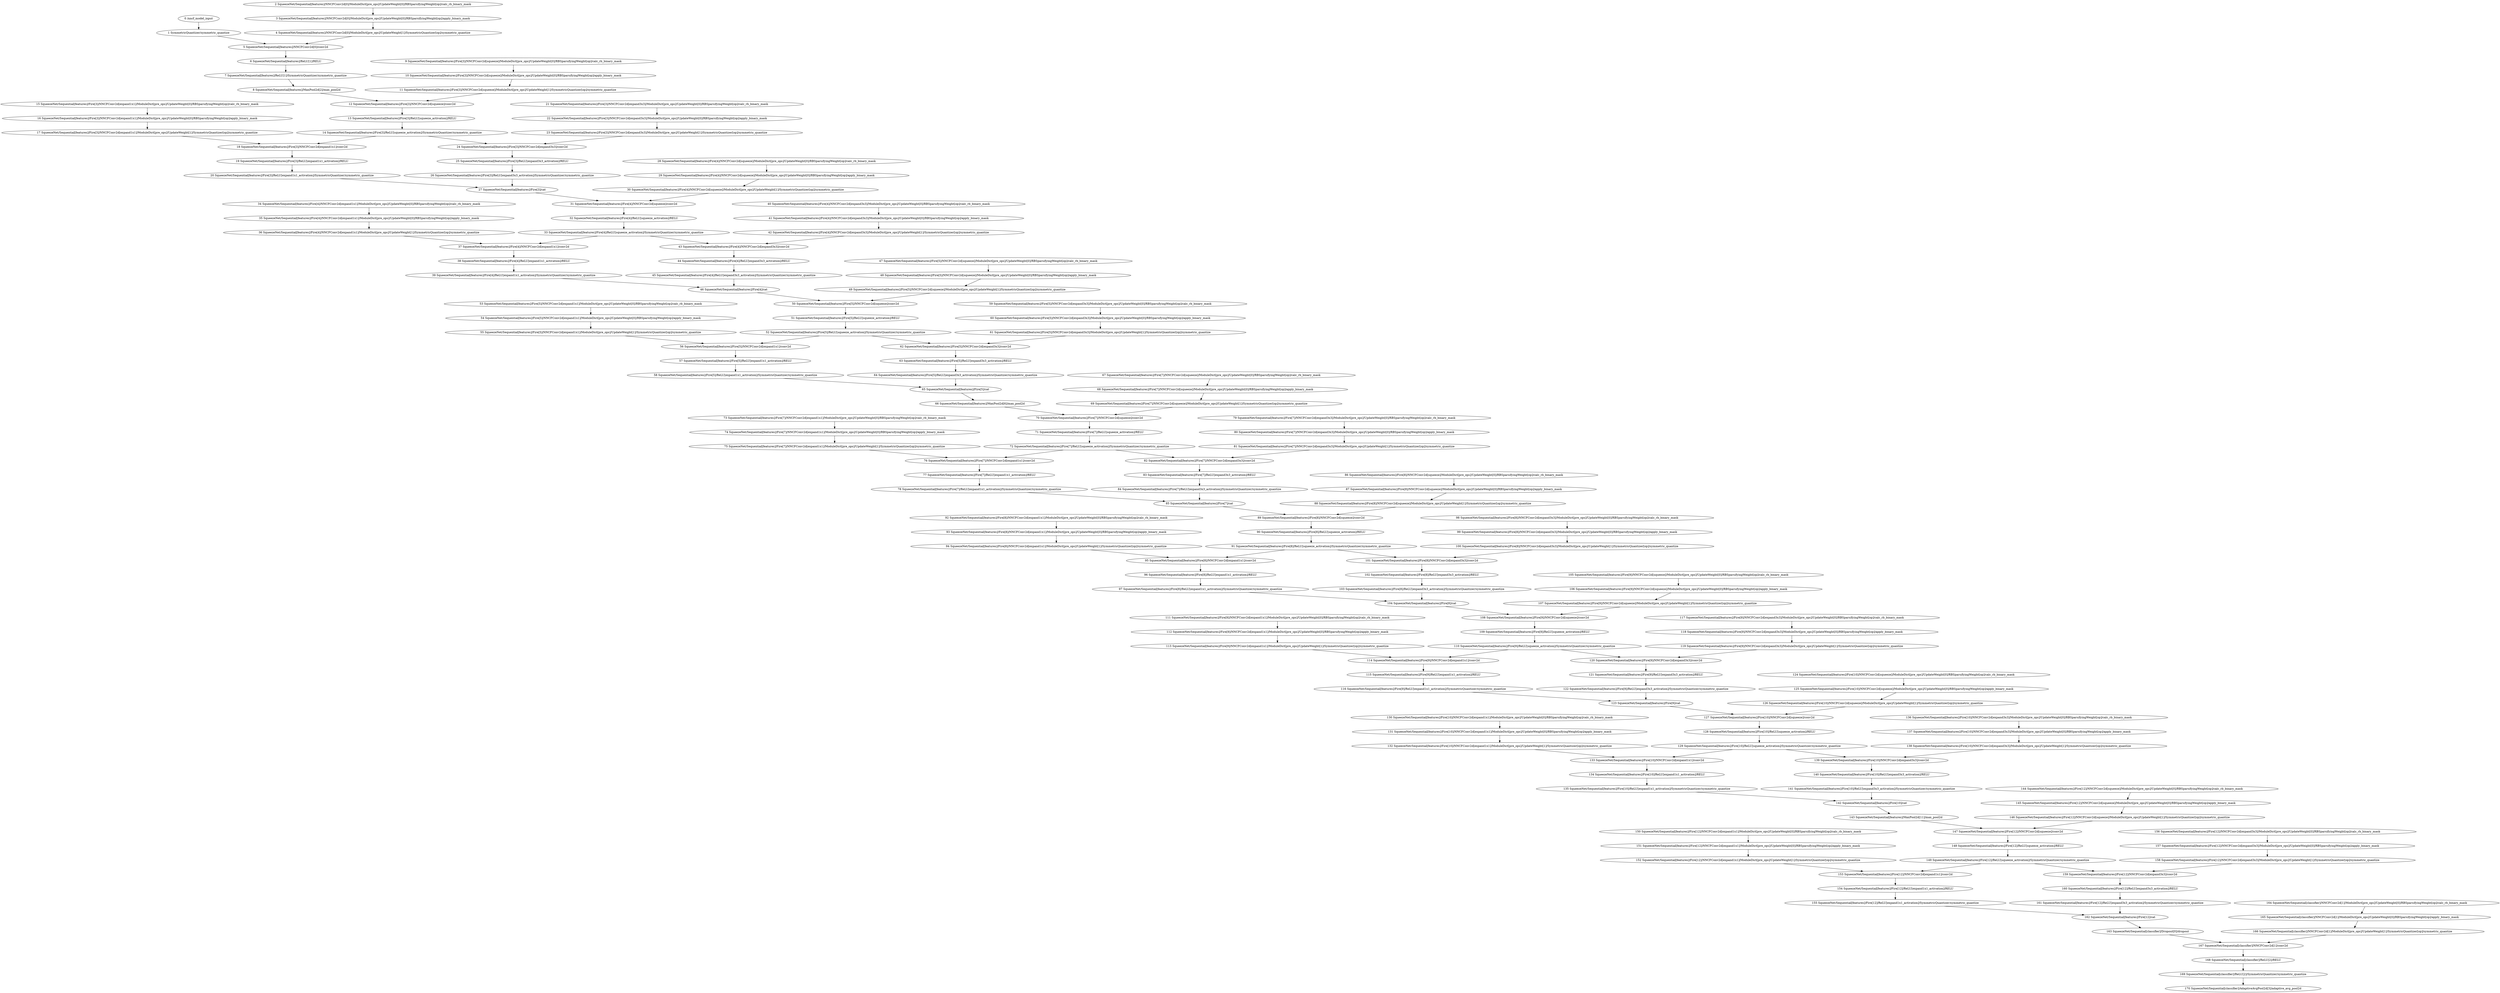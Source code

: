 strict digraph  {
"0 /nncf_model_input" [id=0, scope="", type=nncf_model_input];
"1 SymmetricQuantizer/symmetric_quantize" [id=1, scope=SymmetricQuantizer, type=symmetric_quantize];
"2 SqueezeNet/Sequential[features]/NNCFConv2d[0]/ModuleDict[pre_ops]/UpdateWeight[0]/RBSparsifyingWeight[op]/calc_rb_binary_mask" [id=2, scope="SqueezeNet/Sequential[features]/NNCFConv2d[0]/ModuleDict[pre_ops]/UpdateWeight[0]/RBSparsifyingWeight[op]", type=calc_rb_binary_mask];
"3 SqueezeNet/Sequential[features]/NNCFConv2d[0]/ModuleDict[pre_ops]/UpdateWeight[0]/RBSparsifyingWeight[op]/apply_binary_mask" [id=3, scope="SqueezeNet/Sequential[features]/NNCFConv2d[0]/ModuleDict[pre_ops]/UpdateWeight[0]/RBSparsifyingWeight[op]", type=apply_binary_mask];
"4 SqueezeNet/Sequential[features]/NNCFConv2d[0]/ModuleDict[pre_ops]/UpdateWeight[1]/SymmetricQuantizer[op]/symmetric_quantize" [id=4, scope="SqueezeNet/Sequential[features]/NNCFConv2d[0]/ModuleDict[pre_ops]/UpdateWeight[1]/SymmetricQuantizer[op]", type=symmetric_quantize];
"5 SqueezeNet/Sequential[features]/NNCFConv2d[0]/conv2d" [id=5, scope="SqueezeNet/Sequential[features]/NNCFConv2d[0]", type=conv2d];
"6 SqueezeNet/Sequential[features]/ReLU[1]/RELU" [id=6, scope="SqueezeNet/Sequential[features]/ReLU[1]", type=RELU];
"7 SqueezeNet/Sequential[features]/ReLU[1]/SymmetricQuantizer/symmetric_quantize" [id=7, scope="SqueezeNet/Sequential[features]/ReLU[1]/SymmetricQuantizer", type=symmetric_quantize];
"8 SqueezeNet/Sequential[features]/MaxPool2d[2]/max_pool2d" [id=8, scope="SqueezeNet/Sequential[features]/MaxPool2d[2]", type=max_pool2d];
"9 SqueezeNet/Sequential[features]/Fire[3]/NNCFConv2d[squeeze]/ModuleDict[pre_ops]/UpdateWeight[0]/RBSparsifyingWeight[op]/calc_rb_binary_mask" [id=9, scope="SqueezeNet/Sequential[features]/Fire[3]/NNCFConv2d[squeeze]/ModuleDict[pre_ops]/UpdateWeight[0]/RBSparsifyingWeight[op]", type=calc_rb_binary_mask];
"10 SqueezeNet/Sequential[features]/Fire[3]/NNCFConv2d[squeeze]/ModuleDict[pre_ops]/UpdateWeight[0]/RBSparsifyingWeight[op]/apply_binary_mask" [id=10, scope="SqueezeNet/Sequential[features]/Fire[3]/NNCFConv2d[squeeze]/ModuleDict[pre_ops]/UpdateWeight[0]/RBSparsifyingWeight[op]", type=apply_binary_mask];
"11 SqueezeNet/Sequential[features]/Fire[3]/NNCFConv2d[squeeze]/ModuleDict[pre_ops]/UpdateWeight[1]/SymmetricQuantizer[op]/symmetric_quantize" [id=11, scope="SqueezeNet/Sequential[features]/Fire[3]/NNCFConv2d[squeeze]/ModuleDict[pre_ops]/UpdateWeight[1]/SymmetricQuantizer[op]", type=symmetric_quantize];
"12 SqueezeNet/Sequential[features]/Fire[3]/NNCFConv2d[squeeze]/conv2d" [id=12, scope="SqueezeNet/Sequential[features]/Fire[3]/NNCFConv2d[squeeze]", type=conv2d];
"13 SqueezeNet/Sequential[features]/Fire[3]/ReLU[squeeze_activation]/RELU" [id=13, scope="SqueezeNet/Sequential[features]/Fire[3]/ReLU[squeeze_activation]", type=RELU];
"14 SqueezeNet/Sequential[features]/Fire[3]/ReLU[squeeze_activation]/SymmetricQuantizer/symmetric_quantize" [id=14, scope="SqueezeNet/Sequential[features]/Fire[3]/ReLU[squeeze_activation]/SymmetricQuantizer", type=symmetric_quantize];
"15 SqueezeNet/Sequential[features]/Fire[3]/NNCFConv2d[expand1x1]/ModuleDict[pre_ops]/UpdateWeight[0]/RBSparsifyingWeight[op]/calc_rb_binary_mask" [id=15, scope="SqueezeNet/Sequential[features]/Fire[3]/NNCFConv2d[expand1x1]/ModuleDict[pre_ops]/UpdateWeight[0]/RBSparsifyingWeight[op]", type=calc_rb_binary_mask];
"16 SqueezeNet/Sequential[features]/Fire[3]/NNCFConv2d[expand1x1]/ModuleDict[pre_ops]/UpdateWeight[0]/RBSparsifyingWeight[op]/apply_binary_mask" [id=16, scope="SqueezeNet/Sequential[features]/Fire[3]/NNCFConv2d[expand1x1]/ModuleDict[pre_ops]/UpdateWeight[0]/RBSparsifyingWeight[op]", type=apply_binary_mask];
"17 SqueezeNet/Sequential[features]/Fire[3]/NNCFConv2d[expand1x1]/ModuleDict[pre_ops]/UpdateWeight[1]/SymmetricQuantizer[op]/symmetric_quantize" [id=17, scope="SqueezeNet/Sequential[features]/Fire[3]/NNCFConv2d[expand1x1]/ModuleDict[pre_ops]/UpdateWeight[1]/SymmetricQuantizer[op]", type=symmetric_quantize];
"18 SqueezeNet/Sequential[features]/Fire[3]/NNCFConv2d[expand1x1]/conv2d" [id=18, scope="SqueezeNet/Sequential[features]/Fire[3]/NNCFConv2d[expand1x1]", type=conv2d];
"19 SqueezeNet/Sequential[features]/Fire[3]/ReLU[expand1x1_activation]/RELU" [id=19, scope="SqueezeNet/Sequential[features]/Fire[3]/ReLU[expand1x1_activation]", type=RELU];
"20 SqueezeNet/Sequential[features]/Fire[3]/ReLU[expand1x1_activation]/SymmetricQuantizer/symmetric_quantize" [id=20, scope="SqueezeNet/Sequential[features]/Fire[3]/ReLU[expand1x1_activation]/SymmetricQuantizer", type=symmetric_quantize];
"21 SqueezeNet/Sequential[features]/Fire[3]/NNCFConv2d[expand3x3]/ModuleDict[pre_ops]/UpdateWeight[0]/RBSparsifyingWeight[op]/calc_rb_binary_mask" [id=21, scope="SqueezeNet/Sequential[features]/Fire[3]/NNCFConv2d[expand3x3]/ModuleDict[pre_ops]/UpdateWeight[0]/RBSparsifyingWeight[op]", type=calc_rb_binary_mask];
"22 SqueezeNet/Sequential[features]/Fire[3]/NNCFConv2d[expand3x3]/ModuleDict[pre_ops]/UpdateWeight[0]/RBSparsifyingWeight[op]/apply_binary_mask" [id=22, scope="SqueezeNet/Sequential[features]/Fire[3]/NNCFConv2d[expand3x3]/ModuleDict[pre_ops]/UpdateWeight[0]/RBSparsifyingWeight[op]", type=apply_binary_mask];
"23 SqueezeNet/Sequential[features]/Fire[3]/NNCFConv2d[expand3x3]/ModuleDict[pre_ops]/UpdateWeight[1]/SymmetricQuantizer[op]/symmetric_quantize" [id=23, scope="SqueezeNet/Sequential[features]/Fire[3]/NNCFConv2d[expand3x3]/ModuleDict[pre_ops]/UpdateWeight[1]/SymmetricQuantizer[op]", type=symmetric_quantize];
"24 SqueezeNet/Sequential[features]/Fire[3]/NNCFConv2d[expand3x3]/conv2d" [id=24, scope="SqueezeNet/Sequential[features]/Fire[3]/NNCFConv2d[expand3x3]", type=conv2d];
"25 SqueezeNet/Sequential[features]/Fire[3]/ReLU[expand3x3_activation]/RELU" [id=25, scope="SqueezeNet/Sequential[features]/Fire[3]/ReLU[expand3x3_activation]", type=RELU];
"26 SqueezeNet/Sequential[features]/Fire[3]/ReLU[expand3x3_activation]/SymmetricQuantizer/symmetric_quantize" [id=26, scope="SqueezeNet/Sequential[features]/Fire[3]/ReLU[expand3x3_activation]/SymmetricQuantizer", type=symmetric_quantize];
"27 SqueezeNet/Sequential[features]/Fire[3]/cat" [id=27, scope="SqueezeNet/Sequential[features]/Fire[3]", type=cat];
"28 SqueezeNet/Sequential[features]/Fire[4]/NNCFConv2d[squeeze]/ModuleDict[pre_ops]/UpdateWeight[0]/RBSparsifyingWeight[op]/calc_rb_binary_mask" [id=28, scope="SqueezeNet/Sequential[features]/Fire[4]/NNCFConv2d[squeeze]/ModuleDict[pre_ops]/UpdateWeight[0]/RBSparsifyingWeight[op]", type=calc_rb_binary_mask];
"29 SqueezeNet/Sequential[features]/Fire[4]/NNCFConv2d[squeeze]/ModuleDict[pre_ops]/UpdateWeight[0]/RBSparsifyingWeight[op]/apply_binary_mask" [id=29, scope="SqueezeNet/Sequential[features]/Fire[4]/NNCFConv2d[squeeze]/ModuleDict[pre_ops]/UpdateWeight[0]/RBSparsifyingWeight[op]", type=apply_binary_mask];
"30 SqueezeNet/Sequential[features]/Fire[4]/NNCFConv2d[squeeze]/ModuleDict[pre_ops]/UpdateWeight[1]/SymmetricQuantizer[op]/symmetric_quantize" [id=30, scope="SqueezeNet/Sequential[features]/Fire[4]/NNCFConv2d[squeeze]/ModuleDict[pre_ops]/UpdateWeight[1]/SymmetricQuantizer[op]", type=symmetric_quantize];
"31 SqueezeNet/Sequential[features]/Fire[4]/NNCFConv2d[squeeze]/conv2d" [id=31, scope="SqueezeNet/Sequential[features]/Fire[4]/NNCFConv2d[squeeze]", type=conv2d];
"32 SqueezeNet/Sequential[features]/Fire[4]/ReLU[squeeze_activation]/RELU" [id=32, scope="SqueezeNet/Sequential[features]/Fire[4]/ReLU[squeeze_activation]", type=RELU];
"33 SqueezeNet/Sequential[features]/Fire[4]/ReLU[squeeze_activation]/SymmetricQuantizer/symmetric_quantize" [id=33, scope="SqueezeNet/Sequential[features]/Fire[4]/ReLU[squeeze_activation]/SymmetricQuantizer", type=symmetric_quantize];
"34 SqueezeNet/Sequential[features]/Fire[4]/NNCFConv2d[expand1x1]/ModuleDict[pre_ops]/UpdateWeight[0]/RBSparsifyingWeight[op]/calc_rb_binary_mask" [id=34, scope="SqueezeNet/Sequential[features]/Fire[4]/NNCFConv2d[expand1x1]/ModuleDict[pre_ops]/UpdateWeight[0]/RBSparsifyingWeight[op]", type=calc_rb_binary_mask];
"35 SqueezeNet/Sequential[features]/Fire[4]/NNCFConv2d[expand1x1]/ModuleDict[pre_ops]/UpdateWeight[0]/RBSparsifyingWeight[op]/apply_binary_mask" [id=35, scope="SqueezeNet/Sequential[features]/Fire[4]/NNCFConv2d[expand1x1]/ModuleDict[pre_ops]/UpdateWeight[0]/RBSparsifyingWeight[op]", type=apply_binary_mask];
"36 SqueezeNet/Sequential[features]/Fire[4]/NNCFConv2d[expand1x1]/ModuleDict[pre_ops]/UpdateWeight[1]/SymmetricQuantizer[op]/symmetric_quantize" [id=36, scope="SqueezeNet/Sequential[features]/Fire[4]/NNCFConv2d[expand1x1]/ModuleDict[pre_ops]/UpdateWeight[1]/SymmetricQuantizer[op]", type=symmetric_quantize];
"37 SqueezeNet/Sequential[features]/Fire[4]/NNCFConv2d[expand1x1]/conv2d" [id=37, scope="SqueezeNet/Sequential[features]/Fire[4]/NNCFConv2d[expand1x1]", type=conv2d];
"38 SqueezeNet/Sequential[features]/Fire[4]/ReLU[expand1x1_activation]/RELU" [id=38, scope="SqueezeNet/Sequential[features]/Fire[4]/ReLU[expand1x1_activation]", type=RELU];
"39 SqueezeNet/Sequential[features]/Fire[4]/ReLU[expand1x1_activation]/SymmetricQuantizer/symmetric_quantize" [id=39, scope="SqueezeNet/Sequential[features]/Fire[4]/ReLU[expand1x1_activation]/SymmetricQuantizer", type=symmetric_quantize];
"40 SqueezeNet/Sequential[features]/Fire[4]/NNCFConv2d[expand3x3]/ModuleDict[pre_ops]/UpdateWeight[0]/RBSparsifyingWeight[op]/calc_rb_binary_mask" [id=40, scope="SqueezeNet/Sequential[features]/Fire[4]/NNCFConv2d[expand3x3]/ModuleDict[pre_ops]/UpdateWeight[0]/RBSparsifyingWeight[op]", type=calc_rb_binary_mask];
"41 SqueezeNet/Sequential[features]/Fire[4]/NNCFConv2d[expand3x3]/ModuleDict[pre_ops]/UpdateWeight[0]/RBSparsifyingWeight[op]/apply_binary_mask" [id=41, scope="SqueezeNet/Sequential[features]/Fire[4]/NNCFConv2d[expand3x3]/ModuleDict[pre_ops]/UpdateWeight[0]/RBSparsifyingWeight[op]", type=apply_binary_mask];
"42 SqueezeNet/Sequential[features]/Fire[4]/NNCFConv2d[expand3x3]/ModuleDict[pre_ops]/UpdateWeight[1]/SymmetricQuantizer[op]/symmetric_quantize" [id=42, scope="SqueezeNet/Sequential[features]/Fire[4]/NNCFConv2d[expand3x3]/ModuleDict[pre_ops]/UpdateWeight[1]/SymmetricQuantizer[op]", type=symmetric_quantize];
"43 SqueezeNet/Sequential[features]/Fire[4]/NNCFConv2d[expand3x3]/conv2d" [id=43, scope="SqueezeNet/Sequential[features]/Fire[4]/NNCFConv2d[expand3x3]", type=conv2d];
"44 SqueezeNet/Sequential[features]/Fire[4]/ReLU[expand3x3_activation]/RELU" [id=44, scope="SqueezeNet/Sequential[features]/Fire[4]/ReLU[expand3x3_activation]", type=RELU];
"45 SqueezeNet/Sequential[features]/Fire[4]/ReLU[expand3x3_activation]/SymmetricQuantizer/symmetric_quantize" [id=45, scope="SqueezeNet/Sequential[features]/Fire[4]/ReLU[expand3x3_activation]/SymmetricQuantizer", type=symmetric_quantize];
"46 SqueezeNet/Sequential[features]/Fire[4]/cat" [id=46, scope="SqueezeNet/Sequential[features]/Fire[4]", type=cat];
"47 SqueezeNet/Sequential[features]/Fire[5]/NNCFConv2d[squeeze]/ModuleDict[pre_ops]/UpdateWeight[0]/RBSparsifyingWeight[op]/calc_rb_binary_mask" [id=47, scope="SqueezeNet/Sequential[features]/Fire[5]/NNCFConv2d[squeeze]/ModuleDict[pre_ops]/UpdateWeight[0]/RBSparsifyingWeight[op]", type=calc_rb_binary_mask];
"48 SqueezeNet/Sequential[features]/Fire[5]/NNCFConv2d[squeeze]/ModuleDict[pre_ops]/UpdateWeight[0]/RBSparsifyingWeight[op]/apply_binary_mask" [id=48, scope="SqueezeNet/Sequential[features]/Fire[5]/NNCFConv2d[squeeze]/ModuleDict[pre_ops]/UpdateWeight[0]/RBSparsifyingWeight[op]", type=apply_binary_mask];
"49 SqueezeNet/Sequential[features]/Fire[5]/NNCFConv2d[squeeze]/ModuleDict[pre_ops]/UpdateWeight[1]/SymmetricQuantizer[op]/symmetric_quantize" [id=49, scope="SqueezeNet/Sequential[features]/Fire[5]/NNCFConv2d[squeeze]/ModuleDict[pre_ops]/UpdateWeight[1]/SymmetricQuantizer[op]", type=symmetric_quantize];
"50 SqueezeNet/Sequential[features]/Fire[5]/NNCFConv2d[squeeze]/conv2d" [id=50, scope="SqueezeNet/Sequential[features]/Fire[5]/NNCFConv2d[squeeze]", type=conv2d];
"51 SqueezeNet/Sequential[features]/Fire[5]/ReLU[squeeze_activation]/RELU" [id=51, scope="SqueezeNet/Sequential[features]/Fire[5]/ReLU[squeeze_activation]", type=RELU];
"52 SqueezeNet/Sequential[features]/Fire[5]/ReLU[squeeze_activation]/SymmetricQuantizer/symmetric_quantize" [id=52, scope="SqueezeNet/Sequential[features]/Fire[5]/ReLU[squeeze_activation]/SymmetricQuantizer", type=symmetric_quantize];
"53 SqueezeNet/Sequential[features]/Fire[5]/NNCFConv2d[expand1x1]/ModuleDict[pre_ops]/UpdateWeight[0]/RBSparsifyingWeight[op]/calc_rb_binary_mask" [id=53, scope="SqueezeNet/Sequential[features]/Fire[5]/NNCFConv2d[expand1x1]/ModuleDict[pre_ops]/UpdateWeight[0]/RBSparsifyingWeight[op]", type=calc_rb_binary_mask];
"54 SqueezeNet/Sequential[features]/Fire[5]/NNCFConv2d[expand1x1]/ModuleDict[pre_ops]/UpdateWeight[0]/RBSparsifyingWeight[op]/apply_binary_mask" [id=54, scope="SqueezeNet/Sequential[features]/Fire[5]/NNCFConv2d[expand1x1]/ModuleDict[pre_ops]/UpdateWeight[0]/RBSparsifyingWeight[op]", type=apply_binary_mask];
"55 SqueezeNet/Sequential[features]/Fire[5]/NNCFConv2d[expand1x1]/ModuleDict[pre_ops]/UpdateWeight[1]/SymmetricQuantizer[op]/symmetric_quantize" [id=55, scope="SqueezeNet/Sequential[features]/Fire[5]/NNCFConv2d[expand1x1]/ModuleDict[pre_ops]/UpdateWeight[1]/SymmetricQuantizer[op]", type=symmetric_quantize];
"56 SqueezeNet/Sequential[features]/Fire[5]/NNCFConv2d[expand1x1]/conv2d" [id=56, scope="SqueezeNet/Sequential[features]/Fire[5]/NNCFConv2d[expand1x1]", type=conv2d];
"57 SqueezeNet/Sequential[features]/Fire[5]/ReLU[expand1x1_activation]/RELU" [id=57, scope="SqueezeNet/Sequential[features]/Fire[5]/ReLU[expand1x1_activation]", type=RELU];
"58 SqueezeNet/Sequential[features]/Fire[5]/ReLU[expand1x1_activation]/SymmetricQuantizer/symmetric_quantize" [id=58, scope="SqueezeNet/Sequential[features]/Fire[5]/ReLU[expand1x1_activation]/SymmetricQuantizer", type=symmetric_quantize];
"59 SqueezeNet/Sequential[features]/Fire[5]/NNCFConv2d[expand3x3]/ModuleDict[pre_ops]/UpdateWeight[0]/RBSparsifyingWeight[op]/calc_rb_binary_mask" [id=59, scope="SqueezeNet/Sequential[features]/Fire[5]/NNCFConv2d[expand3x3]/ModuleDict[pre_ops]/UpdateWeight[0]/RBSparsifyingWeight[op]", type=calc_rb_binary_mask];
"60 SqueezeNet/Sequential[features]/Fire[5]/NNCFConv2d[expand3x3]/ModuleDict[pre_ops]/UpdateWeight[0]/RBSparsifyingWeight[op]/apply_binary_mask" [id=60, scope="SqueezeNet/Sequential[features]/Fire[5]/NNCFConv2d[expand3x3]/ModuleDict[pre_ops]/UpdateWeight[0]/RBSparsifyingWeight[op]", type=apply_binary_mask];
"61 SqueezeNet/Sequential[features]/Fire[5]/NNCFConv2d[expand3x3]/ModuleDict[pre_ops]/UpdateWeight[1]/SymmetricQuantizer[op]/symmetric_quantize" [id=61, scope="SqueezeNet/Sequential[features]/Fire[5]/NNCFConv2d[expand3x3]/ModuleDict[pre_ops]/UpdateWeight[1]/SymmetricQuantizer[op]", type=symmetric_quantize];
"62 SqueezeNet/Sequential[features]/Fire[5]/NNCFConv2d[expand3x3]/conv2d" [id=62, scope="SqueezeNet/Sequential[features]/Fire[5]/NNCFConv2d[expand3x3]", type=conv2d];
"63 SqueezeNet/Sequential[features]/Fire[5]/ReLU[expand3x3_activation]/RELU" [id=63, scope="SqueezeNet/Sequential[features]/Fire[5]/ReLU[expand3x3_activation]", type=RELU];
"64 SqueezeNet/Sequential[features]/Fire[5]/ReLU[expand3x3_activation]/SymmetricQuantizer/symmetric_quantize" [id=64, scope="SqueezeNet/Sequential[features]/Fire[5]/ReLU[expand3x3_activation]/SymmetricQuantizer", type=symmetric_quantize];
"65 SqueezeNet/Sequential[features]/Fire[5]/cat" [id=65, scope="SqueezeNet/Sequential[features]/Fire[5]", type=cat];
"66 SqueezeNet/Sequential[features]/MaxPool2d[6]/max_pool2d" [id=66, scope="SqueezeNet/Sequential[features]/MaxPool2d[6]", type=max_pool2d];
"67 SqueezeNet/Sequential[features]/Fire[7]/NNCFConv2d[squeeze]/ModuleDict[pre_ops]/UpdateWeight[0]/RBSparsifyingWeight[op]/calc_rb_binary_mask" [id=67, scope="SqueezeNet/Sequential[features]/Fire[7]/NNCFConv2d[squeeze]/ModuleDict[pre_ops]/UpdateWeight[0]/RBSparsifyingWeight[op]", type=calc_rb_binary_mask];
"68 SqueezeNet/Sequential[features]/Fire[7]/NNCFConv2d[squeeze]/ModuleDict[pre_ops]/UpdateWeight[0]/RBSparsifyingWeight[op]/apply_binary_mask" [id=68, scope="SqueezeNet/Sequential[features]/Fire[7]/NNCFConv2d[squeeze]/ModuleDict[pre_ops]/UpdateWeight[0]/RBSparsifyingWeight[op]", type=apply_binary_mask];
"69 SqueezeNet/Sequential[features]/Fire[7]/NNCFConv2d[squeeze]/ModuleDict[pre_ops]/UpdateWeight[1]/SymmetricQuantizer[op]/symmetric_quantize" [id=69, scope="SqueezeNet/Sequential[features]/Fire[7]/NNCFConv2d[squeeze]/ModuleDict[pre_ops]/UpdateWeight[1]/SymmetricQuantizer[op]", type=symmetric_quantize];
"70 SqueezeNet/Sequential[features]/Fire[7]/NNCFConv2d[squeeze]/conv2d" [id=70, scope="SqueezeNet/Sequential[features]/Fire[7]/NNCFConv2d[squeeze]", type=conv2d];
"71 SqueezeNet/Sequential[features]/Fire[7]/ReLU[squeeze_activation]/RELU" [id=71, scope="SqueezeNet/Sequential[features]/Fire[7]/ReLU[squeeze_activation]", type=RELU];
"72 SqueezeNet/Sequential[features]/Fire[7]/ReLU[squeeze_activation]/SymmetricQuantizer/symmetric_quantize" [id=72, scope="SqueezeNet/Sequential[features]/Fire[7]/ReLU[squeeze_activation]/SymmetricQuantizer", type=symmetric_quantize];
"73 SqueezeNet/Sequential[features]/Fire[7]/NNCFConv2d[expand1x1]/ModuleDict[pre_ops]/UpdateWeight[0]/RBSparsifyingWeight[op]/calc_rb_binary_mask" [id=73, scope="SqueezeNet/Sequential[features]/Fire[7]/NNCFConv2d[expand1x1]/ModuleDict[pre_ops]/UpdateWeight[0]/RBSparsifyingWeight[op]", type=calc_rb_binary_mask];
"74 SqueezeNet/Sequential[features]/Fire[7]/NNCFConv2d[expand1x1]/ModuleDict[pre_ops]/UpdateWeight[0]/RBSparsifyingWeight[op]/apply_binary_mask" [id=74, scope="SqueezeNet/Sequential[features]/Fire[7]/NNCFConv2d[expand1x1]/ModuleDict[pre_ops]/UpdateWeight[0]/RBSparsifyingWeight[op]", type=apply_binary_mask];
"75 SqueezeNet/Sequential[features]/Fire[7]/NNCFConv2d[expand1x1]/ModuleDict[pre_ops]/UpdateWeight[1]/SymmetricQuantizer[op]/symmetric_quantize" [id=75, scope="SqueezeNet/Sequential[features]/Fire[7]/NNCFConv2d[expand1x1]/ModuleDict[pre_ops]/UpdateWeight[1]/SymmetricQuantizer[op]", type=symmetric_quantize];
"76 SqueezeNet/Sequential[features]/Fire[7]/NNCFConv2d[expand1x1]/conv2d" [id=76, scope="SqueezeNet/Sequential[features]/Fire[7]/NNCFConv2d[expand1x1]", type=conv2d];
"77 SqueezeNet/Sequential[features]/Fire[7]/ReLU[expand1x1_activation]/RELU" [id=77, scope="SqueezeNet/Sequential[features]/Fire[7]/ReLU[expand1x1_activation]", type=RELU];
"78 SqueezeNet/Sequential[features]/Fire[7]/ReLU[expand1x1_activation]/SymmetricQuantizer/symmetric_quantize" [id=78, scope="SqueezeNet/Sequential[features]/Fire[7]/ReLU[expand1x1_activation]/SymmetricQuantizer", type=symmetric_quantize];
"79 SqueezeNet/Sequential[features]/Fire[7]/NNCFConv2d[expand3x3]/ModuleDict[pre_ops]/UpdateWeight[0]/RBSparsifyingWeight[op]/calc_rb_binary_mask" [id=79, scope="SqueezeNet/Sequential[features]/Fire[7]/NNCFConv2d[expand3x3]/ModuleDict[pre_ops]/UpdateWeight[0]/RBSparsifyingWeight[op]", type=calc_rb_binary_mask];
"80 SqueezeNet/Sequential[features]/Fire[7]/NNCFConv2d[expand3x3]/ModuleDict[pre_ops]/UpdateWeight[0]/RBSparsifyingWeight[op]/apply_binary_mask" [id=80, scope="SqueezeNet/Sequential[features]/Fire[7]/NNCFConv2d[expand3x3]/ModuleDict[pre_ops]/UpdateWeight[0]/RBSparsifyingWeight[op]", type=apply_binary_mask];
"81 SqueezeNet/Sequential[features]/Fire[7]/NNCFConv2d[expand3x3]/ModuleDict[pre_ops]/UpdateWeight[1]/SymmetricQuantizer[op]/symmetric_quantize" [id=81, scope="SqueezeNet/Sequential[features]/Fire[7]/NNCFConv2d[expand3x3]/ModuleDict[pre_ops]/UpdateWeight[1]/SymmetricQuantizer[op]", type=symmetric_quantize];
"82 SqueezeNet/Sequential[features]/Fire[7]/NNCFConv2d[expand3x3]/conv2d" [id=82, scope="SqueezeNet/Sequential[features]/Fire[7]/NNCFConv2d[expand3x3]", type=conv2d];
"83 SqueezeNet/Sequential[features]/Fire[7]/ReLU[expand3x3_activation]/RELU" [id=83, scope="SqueezeNet/Sequential[features]/Fire[7]/ReLU[expand3x3_activation]", type=RELU];
"84 SqueezeNet/Sequential[features]/Fire[7]/ReLU[expand3x3_activation]/SymmetricQuantizer/symmetric_quantize" [id=84, scope="SqueezeNet/Sequential[features]/Fire[7]/ReLU[expand3x3_activation]/SymmetricQuantizer", type=symmetric_quantize];
"85 SqueezeNet/Sequential[features]/Fire[7]/cat" [id=85, scope="SqueezeNet/Sequential[features]/Fire[7]", type=cat];
"86 SqueezeNet/Sequential[features]/Fire[8]/NNCFConv2d[squeeze]/ModuleDict[pre_ops]/UpdateWeight[0]/RBSparsifyingWeight[op]/calc_rb_binary_mask" [id=86, scope="SqueezeNet/Sequential[features]/Fire[8]/NNCFConv2d[squeeze]/ModuleDict[pre_ops]/UpdateWeight[0]/RBSparsifyingWeight[op]", type=calc_rb_binary_mask];
"87 SqueezeNet/Sequential[features]/Fire[8]/NNCFConv2d[squeeze]/ModuleDict[pre_ops]/UpdateWeight[0]/RBSparsifyingWeight[op]/apply_binary_mask" [id=87, scope="SqueezeNet/Sequential[features]/Fire[8]/NNCFConv2d[squeeze]/ModuleDict[pre_ops]/UpdateWeight[0]/RBSparsifyingWeight[op]", type=apply_binary_mask];
"88 SqueezeNet/Sequential[features]/Fire[8]/NNCFConv2d[squeeze]/ModuleDict[pre_ops]/UpdateWeight[1]/SymmetricQuantizer[op]/symmetric_quantize" [id=88, scope="SqueezeNet/Sequential[features]/Fire[8]/NNCFConv2d[squeeze]/ModuleDict[pre_ops]/UpdateWeight[1]/SymmetricQuantizer[op]", type=symmetric_quantize];
"89 SqueezeNet/Sequential[features]/Fire[8]/NNCFConv2d[squeeze]/conv2d" [id=89, scope="SqueezeNet/Sequential[features]/Fire[8]/NNCFConv2d[squeeze]", type=conv2d];
"90 SqueezeNet/Sequential[features]/Fire[8]/ReLU[squeeze_activation]/RELU" [id=90, scope="SqueezeNet/Sequential[features]/Fire[8]/ReLU[squeeze_activation]", type=RELU];
"91 SqueezeNet/Sequential[features]/Fire[8]/ReLU[squeeze_activation]/SymmetricQuantizer/symmetric_quantize" [id=91, scope="SqueezeNet/Sequential[features]/Fire[8]/ReLU[squeeze_activation]/SymmetricQuantizer", type=symmetric_quantize];
"92 SqueezeNet/Sequential[features]/Fire[8]/NNCFConv2d[expand1x1]/ModuleDict[pre_ops]/UpdateWeight[0]/RBSparsifyingWeight[op]/calc_rb_binary_mask" [id=92, scope="SqueezeNet/Sequential[features]/Fire[8]/NNCFConv2d[expand1x1]/ModuleDict[pre_ops]/UpdateWeight[0]/RBSparsifyingWeight[op]", type=calc_rb_binary_mask];
"93 SqueezeNet/Sequential[features]/Fire[8]/NNCFConv2d[expand1x1]/ModuleDict[pre_ops]/UpdateWeight[0]/RBSparsifyingWeight[op]/apply_binary_mask" [id=93, scope="SqueezeNet/Sequential[features]/Fire[8]/NNCFConv2d[expand1x1]/ModuleDict[pre_ops]/UpdateWeight[0]/RBSparsifyingWeight[op]", type=apply_binary_mask];
"94 SqueezeNet/Sequential[features]/Fire[8]/NNCFConv2d[expand1x1]/ModuleDict[pre_ops]/UpdateWeight[1]/SymmetricQuantizer[op]/symmetric_quantize" [id=94, scope="SqueezeNet/Sequential[features]/Fire[8]/NNCFConv2d[expand1x1]/ModuleDict[pre_ops]/UpdateWeight[1]/SymmetricQuantizer[op]", type=symmetric_quantize];
"95 SqueezeNet/Sequential[features]/Fire[8]/NNCFConv2d[expand1x1]/conv2d" [id=95, scope="SqueezeNet/Sequential[features]/Fire[8]/NNCFConv2d[expand1x1]", type=conv2d];
"96 SqueezeNet/Sequential[features]/Fire[8]/ReLU[expand1x1_activation]/RELU" [id=96, scope="SqueezeNet/Sequential[features]/Fire[8]/ReLU[expand1x1_activation]", type=RELU];
"97 SqueezeNet/Sequential[features]/Fire[8]/ReLU[expand1x1_activation]/SymmetricQuantizer/symmetric_quantize" [id=97, scope="SqueezeNet/Sequential[features]/Fire[8]/ReLU[expand1x1_activation]/SymmetricQuantizer", type=symmetric_quantize];
"98 SqueezeNet/Sequential[features]/Fire[8]/NNCFConv2d[expand3x3]/ModuleDict[pre_ops]/UpdateWeight[0]/RBSparsifyingWeight[op]/calc_rb_binary_mask" [id=98, scope="SqueezeNet/Sequential[features]/Fire[8]/NNCFConv2d[expand3x3]/ModuleDict[pre_ops]/UpdateWeight[0]/RBSparsifyingWeight[op]", type=calc_rb_binary_mask];
"99 SqueezeNet/Sequential[features]/Fire[8]/NNCFConv2d[expand3x3]/ModuleDict[pre_ops]/UpdateWeight[0]/RBSparsifyingWeight[op]/apply_binary_mask" [id=99, scope="SqueezeNet/Sequential[features]/Fire[8]/NNCFConv2d[expand3x3]/ModuleDict[pre_ops]/UpdateWeight[0]/RBSparsifyingWeight[op]", type=apply_binary_mask];
"100 SqueezeNet/Sequential[features]/Fire[8]/NNCFConv2d[expand3x3]/ModuleDict[pre_ops]/UpdateWeight[1]/SymmetricQuantizer[op]/symmetric_quantize" [id=100, scope="SqueezeNet/Sequential[features]/Fire[8]/NNCFConv2d[expand3x3]/ModuleDict[pre_ops]/UpdateWeight[1]/SymmetricQuantizer[op]", type=symmetric_quantize];
"101 SqueezeNet/Sequential[features]/Fire[8]/NNCFConv2d[expand3x3]/conv2d" [id=101, scope="SqueezeNet/Sequential[features]/Fire[8]/NNCFConv2d[expand3x3]", type=conv2d];
"102 SqueezeNet/Sequential[features]/Fire[8]/ReLU[expand3x3_activation]/RELU" [id=102, scope="SqueezeNet/Sequential[features]/Fire[8]/ReLU[expand3x3_activation]", type=RELU];
"103 SqueezeNet/Sequential[features]/Fire[8]/ReLU[expand3x3_activation]/SymmetricQuantizer/symmetric_quantize" [id=103, scope="SqueezeNet/Sequential[features]/Fire[8]/ReLU[expand3x3_activation]/SymmetricQuantizer", type=symmetric_quantize];
"104 SqueezeNet/Sequential[features]/Fire[8]/cat" [id=104, scope="SqueezeNet/Sequential[features]/Fire[8]", type=cat];
"105 SqueezeNet/Sequential[features]/Fire[9]/NNCFConv2d[squeeze]/ModuleDict[pre_ops]/UpdateWeight[0]/RBSparsifyingWeight[op]/calc_rb_binary_mask" [id=105, scope="SqueezeNet/Sequential[features]/Fire[9]/NNCFConv2d[squeeze]/ModuleDict[pre_ops]/UpdateWeight[0]/RBSparsifyingWeight[op]", type=calc_rb_binary_mask];
"106 SqueezeNet/Sequential[features]/Fire[9]/NNCFConv2d[squeeze]/ModuleDict[pre_ops]/UpdateWeight[0]/RBSparsifyingWeight[op]/apply_binary_mask" [id=106, scope="SqueezeNet/Sequential[features]/Fire[9]/NNCFConv2d[squeeze]/ModuleDict[pre_ops]/UpdateWeight[0]/RBSparsifyingWeight[op]", type=apply_binary_mask];
"107 SqueezeNet/Sequential[features]/Fire[9]/NNCFConv2d[squeeze]/ModuleDict[pre_ops]/UpdateWeight[1]/SymmetricQuantizer[op]/symmetric_quantize" [id=107, scope="SqueezeNet/Sequential[features]/Fire[9]/NNCFConv2d[squeeze]/ModuleDict[pre_ops]/UpdateWeight[1]/SymmetricQuantizer[op]", type=symmetric_quantize];
"108 SqueezeNet/Sequential[features]/Fire[9]/NNCFConv2d[squeeze]/conv2d" [id=108, scope="SqueezeNet/Sequential[features]/Fire[9]/NNCFConv2d[squeeze]", type=conv2d];
"109 SqueezeNet/Sequential[features]/Fire[9]/ReLU[squeeze_activation]/RELU" [id=109, scope="SqueezeNet/Sequential[features]/Fire[9]/ReLU[squeeze_activation]", type=RELU];
"110 SqueezeNet/Sequential[features]/Fire[9]/ReLU[squeeze_activation]/SymmetricQuantizer/symmetric_quantize" [id=110, scope="SqueezeNet/Sequential[features]/Fire[9]/ReLU[squeeze_activation]/SymmetricQuantizer", type=symmetric_quantize];
"111 SqueezeNet/Sequential[features]/Fire[9]/NNCFConv2d[expand1x1]/ModuleDict[pre_ops]/UpdateWeight[0]/RBSparsifyingWeight[op]/calc_rb_binary_mask" [id=111, scope="SqueezeNet/Sequential[features]/Fire[9]/NNCFConv2d[expand1x1]/ModuleDict[pre_ops]/UpdateWeight[0]/RBSparsifyingWeight[op]", type=calc_rb_binary_mask];
"112 SqueezeNet/Sequential[features]/Fire[9]/NNCFConv2d[expand1x1]/ModuleDict[pre_ops]/UpdateWeight[0]/RBSparsifyingWeight[op]/apply_binary_mask" [id=112, scope="SqueezeNet/Sequential[features]/Fire[9]/NNCFConv2d[expand1x1]/ModuleDict[pre_ops]/UpdateWeight[0]/RBSparsifyingWeight[op]", type=apply_binary_mask];
"113 SqueezeNet/Sequential[features]/Fire[9]/NNCFConv2d[expand1x1]/ModuleDict[pre_ops]/UpdateWeight[1]/SymmetricQuantizer[op]/symmetric_quantize" [id=113, scope="SqueezeNet/Sequential[features]/Fire[9]/NNCFConv2d[expand1x1]/ModuleDict[pre_ops]/UpdateWeight[1]/SymmetricQuantizer[op]", type=symmetric_quantize];
"114 SqueezeNet/Sequential[features]/Fire[9]/NNCFConv2d[expand1x1]/conv2d" [id=114, scope="SqueezeNet/Sequential[features]/Fire[9]/NNCFConv2d[expand1x1]", type=conv2d];
"115 SqueezeNet/Sequential[features]/Fire[9]/ReLU[expand1x1_activation]/RELU" [id=115, scope="SqueezeNet/Sequential[features]/Fire[9]/ReLU[expand1x1_activation]", type=RELU];
"116 SqueezeNet/Sequential[features]/Fire[9]/ReLU[expand1x1_activation]/SymmetricQuantizer/symmetric_quantize" [id=116, scope="SqueezeNet/Sequential[features]/Fire[9]/ReLU[expand1x1_activation]/SymmetricQuantizer", type=symmetric_quantize];
"117 SqueezeNet/Sequential[features]/Fire[9]/NNCFConv2d[expand3x3]/ModuleDict[pre_ops]/UpdateWeight[0]/RBSparsifyingWeight[op]/calc_rb_binary_mask" [id=117, scope="SqueezeNet/Sequential[features]/Fire[9]/NNCFConv2d[expand3x3]/ModuleDict[pre_ops]/UpdateWeight[0]/RBSparsifyingWeight[op]", type=calc_rb_binary_mask];
"118 SqueezeNet/Sequential[features]/Fire[9]/NNCFConv2d[expand3x3]/ModuleDict[pre_ops]/UpdateWeight[0]/RBSparsifyingWeight[op]/apply_binary_mask" [id=118, scope="SqueezeNet/Sequential[features]/Fire[9]/NNCFConv2d[expand3x3]/ModuleDict[pre_ops]/UpdateWeight[0]/RBSparsifyingWeight[op]", type=apply_binary_mask];
"119 SqueezeNet/Sequential[features]/Fire[9]/NNCFConv2d[expand3x3]/ModuleDict[pre_ops]/UpdateWeight[1]/SymmetricQuantizer[op]/symmetric_quantize" [id=119, scope="SqueezeNet/Sequential[features]/Fire[9]/NNCFConv2d[expand3x3]/ModuleDict[pre_ops]/UpdateWeight[1]/SymmetricQuantizer[op]", type=symmetric_quantize];
"120 SqueezeNet/Sequential[features]/Fire[9]/NNCFConv2d[expand3x3]/conv2d" [id=120, scope="SqueezeNet/Sequential[features]/Fire[9]/NNCFConv2d[expand3x3]", type=conv2d];
"121 SqueezeNet/Sequential[features]/Fire[9]/ReLU[expand3x3_activation]/RELU" [id=121, scope="SqueezeNet/Sequential[features]/Fire[9]/ReLU[expand3x3_activation]", type=RELU];
"122 SqueezeNet/Sequential[features]/Fire[9]/ReLU[expand3x3_activation]/SymmetricQuantizer/symmetric_quantize" [id=122, scope="SqueezeNet/Sequential[features]/Fire[9]/ReLU[expand3x3_activation]/SymmetricQuantizer", type=symmetric_quantize];
"123 SqueezeNet/Sequential[features]/Fire[9]/cat" [id=123, scope="SqueezeNet/Sequential[features]/Fire[9]", type=cat];
"124 SqueezeNet/Sequential[features]/Fire[10]/NNCFConv2d[squeeze]/ModuleDict[pre_ops]/UpdateWeight[0]/RBSparsifyingWeight[op]/calc_rb_binary_mask" [id=124, scope="SqueezeNet/Sequential[features]/Fire[10]/NNCFConv2d[squeeze]/ModuleDict[pre_ops]/UpdateWeight[0]/RBSparsifyingWeight[op]", type=calc_rb_binary_mask];
"125 SqueezeNet/Sequential[features]/Fire[10]/NNCFConv2d[squeeze]/ModuleDict[pre_ops]/UpdateWeight[0]/RBSparsifyingWeight[op]/apply_binary_mask" [id=125, scope="SqueezeNet/Sequential[features]/Fire[10]/NNCFConv2d[squeeze]/ModuleDict[pre_ops]/UpdateWeight[0]/RBSparsifyingWeight[op]", type=apply_binary_mask];
"126 SqueezeNet/Sequential[features]/Fire[10]/NNCFConv2d[squeeze]/ModuleDict[pre_ops]/UpdateWeight[1]/SymmetricQuantizer[op]/symmetric_quantize" [id=126, scope="SqueezeNet/Sequential[features]/Fire[10]/NNCFConv2d[squeeze]/ModuleDict[pre_ops]/UpdateWeight[1]/SymmetricQuantizer[op]", type=symmetric_quantize];
"127 SqueezeNet/Sequential[features]/Fire[10]/NNCFConv2d[squeeze]/conv2d" [id=127, scope="SqueezeNet/Sequential[features]/Fire[10]/NNCFConv2d[squeeze]", type=conv2d];
"128 SqueezeNet/Sequential[features]/Fire[10]/ReLU[squeeze_activation]/RELU" [id=128, scope="SqueezeNet/Sequential[features]/Fire[10]/ReLU[squeeze_activation]", type=RELU];
"129 SqueezeNet/Sequential[features]/Fire[10]/ReLU[squeeze_activation]/SymmetricQuantizer/symmetric_quantize" [id=129, scope="SqueezeNet/Sequential[features]/Fire[10]/ReLU[squeeze_activation]/SymmetricQuantizer", type=symmetric_quantize];
"130 SqueezeNet/Sequential[features]/Fire[10]/NNCFConv2d[expand1x1]/ModuleDict[pre_ops]/UpdateWeight[0]/RBSparsifyingWeight[op]/calc_rb_binary_mask" [id=130, scope="SqueezeNet/Sequential[features]/Fire[10]/NNCFConv2d[expand1x1]/ModuleDict[pre_ops]/UpdateWeight[0]/RBSparsifyingWeight[op]", type=calc_rb_binary_mask];
"131 SqueezeNet/Sequential[features]/Fire[10]/NNCFConv2d[expand1x1]/ModuleDict[pre_ops]/UpdateWeight[0]/RBSparsifyingWeight[op]/apply_binary_mask" [id=131, scope="SqueezeNet/Sequential[features]/Fire[10]/NNCFConv2d[expand1x1]/ModuleDict[pre_ops]/UpdateWeight[0]/RBSparsifyingWeight[op]", type=apply_binary_mask];
"132 SqueezeNet/Sequential[features]/Fire[10]/NNCFConv2d[expand1x1]/ModuleDict[pre_ops]/UpdateWeight[1]/SymmetricQuantizer[op]/symmetric_quantize" [id=132, scope="SqueezeNet/Sequential[features]/Fire[10]/NNCFConv2d[expand1x1]/ModuleDict[pre_ops]/UpdateWeight[1]/SymmetricQuantizer[op]", type=symmetric_quantize];
"133 SqueezeNet/Sequential[features]/Fire[10]/NNCFConv2d[expand1x1]/conv2d" [id=133, scope="SqueezeNet/Sequential[features]/Fire[10]/NNCFConv2d[expand1x1]", type=conv2d];
"134 SqueezeNet/Sequential[features]/Fire[10]/ReLU[expand1x1_activation]/RELU" [id=134, scope="SqueezeNet/Sequential[features]/Fire[10]/ReLU[expand1x1_activation]", type=RELU];
"135 SqueezeNet/Sequential[features]/Fire[10]/ReLU[expand1x1_activation]/SymmetricQuantizer/symmetric_quantize" [id=135, scope="SqueezeNet/Sequential[features]/Fire[10]/ReLU[expand1x1_activation]/SymmetricQuantizer", type=symmetric_quantize];
"136 SqueezeNet/Sequential[features]/Fire[10]/NNCFConv2d[expand3x3]/ModuleDict[pre_ops]/UpdateWeight[0]/RBSparsifyingWeight[op]/calc_rb_binary_mask" [id=136, scope="SqueezeNet/Sequential[features]/Fire[10]/NNCFConv2d[expand3x3]/ModuleDict[pre_ops]/UpdateWeight[0]/RBSparsifyingWeight[op]", type=calc_rb_binary_mask];
"137 SqueezeNet/Sequential[features]/Fire[10]/NNCFConv2d[expand3x3]/ModuleDict[pre_ops]/UpdateWeight[0]/RBSparsifyingWeight[op]/apply_binary_mask" [id=137, scope="SqueezeNet/Sequential[features]/Fire[10]/NNCFConv2d[expand3x3]/ModuleDict[pre_ops]/UpdateWeight[0]/RBSparsifyingWeight[op]", type=apply_binary_mask];
"138 SqueezeNet/Sequential[features]/Fire[10]/NNCFConv2d[expand3x3]/ModuleDict[pre_ops]/UpdateWeight[1]/SymmetricQuantizer[op]/symmetric_quantize" [id=138, scope="SqueezeNet/Sequential[features]/Fire[10]/NNCFConv2d[expand3x3]/ModuleDict[pre_ops]/UpdateWeight[1]/SymmetricQuantizer[op]", type=symmetric_quantize];
"139 SqueezeNet/Sequential[features]/Fire[10]/NNCFConv2d[expand3x3]/conv2d" [id=139, scope="SqueezeNet/Sequential[features]/Fire[10]/NNCFConv2d[expand3x3]", type=conv2d];
"140 SqueezeNet/Sequential[features]/Fire[10]/ReLU[expand3x3_activation]/RELU" [id=140, scope="SqueezeNet/Sequential[features]/Fire[10]/ReLU[expand3x3_activation]", type=RELU];
"141 SqueezeNet/Sequential[features]/Fire[10]/ReLU[expand3x3_activation]/SymmetricQuantizer/symmetric_quantize" [id=141, scope="SqueezeNet/Sequential[features]/Fire[10]/ReLU[expand3x3_activation]/SymmetricQuantizer", type=symmetric_quantize];
"142 SqueezeNet/Sequential[features]/Fire[10]/cat" [id=142, scope="SqueezeNet/Sequential[features]/Fire[10]", type=cat];
"143 SqueezeNet/Sequential[features]/MaxPool2d[11]/max_pool2d" [id=143, scope="SqueezeNet/Sequential[features]/MaxPool2d[11]", type=max_pool2d];
"144 SqueezeNet/Sequential[features]/Fire[12]/NNCFConv2d[squeeze]/ModuleDict[pre_ops]/UpdateWeight[0]/RBSparsifyingWeight[op]/calc_rb_binary_mask" [id=144, scope="SqueezeNet/Sequential[features]/Fire[12]/NNCFConv2d[squeeze]/ModuleDict[pre_ops]/UpdateWeight[0]/RBSparsifyingWeight[op]", type=calc_rb_binary_mask];
"145 SqueezeNet/Sequential[features]/Fire[12]/NNCFConv2d[squeeze]/ModuleDict[pre_ops]/UpdateWeight[0]/RBSparsifyingWeight[op]/apply_binary_mask" [id=145, scope="SqueezeNet/Sequential[features]/Fire[12]/NNCFConv2d[squeeze]/ModuleDict[pre_ops]/UpdateWeight[0]/RBSparsifyingWeight[op]", type=apply_binary_mask];
"146 SqueezeNet/Sequential[features]/Fire[12]/NNCFConv2d[squeeze]/ModuleDict[pre_ops]/UpdateWeight[1]/SymmetricQuantizer[op]/symmetric_quantize" [id=146, scope="SqueezeNet/Sequential[features]/Fire[12]/NNCFConv2d[squeeze]/ModuleDict[pre_ops]/UpdateWeight[1]/SymmetricQuantizer[op]", type=symmetric_quantize];
"147 SqueezeNet/Sequential[features]/Fire[12]/NNCFConv2d[squeeze]/conv2d" [id=147, scope="SqueezeNet/Sequential[features]/Fire[12]/NNCFConv2d[squeeze]", type=conv2d];
"148 SqueezeNet/Sequential[features]/Fire[12]/ReLU[squeeze_activation]/RELU" [id=148, scope="SqueezeNet/Sequential[features]/Fire[12]/ReLU[squeeze_activation]", type=RELU];
"149 SqueezeNet/Sequential[features]/Fire[12]/ReLU[squeeze_activation]/SymmetricQuantizer/symmetric_quantize" [id=149, scope="SqueezeNet/Sequential[features]/Fire[12]/ReLU[squeeze_activation]/SymmetricQuantizer", type=symmetric_quantize];
"150 SqueezeNet/Sequential[features]/Fire[12]/NNCFConv2d[expand1x1]/ModuleDict[pre_ops]/UpdateWeight[0]/RBSparsifyingWeight[op]/calc_rb_binary_mask" [id=150, scope="SqueezeNet/Sequential[features]/Fire[12]/NNCFConv2d[expand1x1]/ModuleDict[pre_ops]/UpdateWeight[0]/RBSparsifyingWeight[op]", type=calc_rb_binary_mask];
"151 SqueezeNet/Sequential[features]/Fire[12]/NNCFConv2d[expand1x1]/ModuleDict[pre_ops]/UpdateWeight[0]/RBSparsifyingWeight[op]/apply_binary_mask" [id=151, scope="SqueezeNet/Sequential[features]/Fire[12]/NNCFConv2d[expand1x1]/ModuleDict[pre_ops]/UpdateWeight[0]/RBSparsifyingWeight[op]", type=apply_binary_mask];
"152 SqueezeNet/Sequential[features]/Fire[12]/NNCFConv2d[expand1x1]/ModuleDict[pre_ops]/UpdateWeight[1]/SymmetricQuantizer[op]/symmetric_quantize" [id=152, scope="SqueezeNet/Sequential[features]/Fire[12]/NNCFConv2d[expand1x1]/ModuleDict[pre_ops]/UpdateWeight[1]/SymmetricQuantizer[op]", type=symmetric_quantize];
"153 SqueezeNet/Sequential[features]/Fire[12]/NNCFConv2d[expand1x1]/conv2d" [id=153, scope="SqueezeNet/Sequential[features]/Fire[12]/NNCFConv2d[expand1x1]", type=conv2d];
"154 SqueezeNet/Sequential[features]/Fire[12]/ReLU[expand1x1_activation]/RELU" [id=154, scope="SqueezeNet/Sequential[features]/Fire[12]/ReLU[expand1x1_activation]", type=RELU];
"155 SqueezeNet/Sequential[features]/Fire[12]/ReLU[expand1x1_activation]/SymmetricQuantizer/symmetric_quantize" [id=155, scope="SqueezeNet/Sequential[features]/Fire[12]/ReLU[expand1x1_activation]/SymmetricQuantizer", type=symmetric_quantize];
"156 SqueezeNet/Sequential[features]/Fire[12]/NNCFConv2d[expand3x3]/ModuleDict[pre_ops]/UpdateWeight[0]/RBSparsifyingWeight[op]/calc_rb_binary_mask" [id=156, scope="SqueezeNet/Sequential[features]/Fire[12]/NNCFConv2d[expand3x3]/ModuleDict[pre_ops]/UpdateWeight[0]/RBSparsifyingWeight[op]", type=calc_rb_binary_mask];
"157 SqueezeNet/Sequential[features]/Fire[12]/NNCFConv2d[expand3x3]/ModuleDict[pre_ops]/UpdateWeight[0]/RBSparsifyingWeight[op]/apply_binary_mask" [id=157, scope="SqueezeNet/Sequential[features]/Fire[12]/NNCFConv2d[expand3x3]/ModuleDict[pre_ops]/UpdateWeight[0]/RBSparsifyingWeight[op]", type=apply_binary_mask];
"158 SqueezeNet/Sequential[features]/Fire[12]/NNCFConv2d[expand3x3]/ModuleDict[pre_ops]/UpdateWeight[1]/SymmetricQuantizer[op]/symmetric_quantize" [id=158, scope="SqueezeNet/Sequential[features]/Fire[12]/NNCFConv2d[expand3x3]/ModuleDict[pre_ops]/UpdateWeight[1]/SymmetricQuantizer[op]", type=symmetric_quantize];
"159 SqueezeNet/Sequential[features]/Fire[12]/NNCFConv2d[expand3x3]/conv2d" [id=159, scope="SqueezeNet/Sequential[features]/Fire[12]/NNCFConv2d[expand3x3]", type=conv2d];
"160 SqueezeNet/Sequential[features]/Fire[12]/ReLU[expand3x3_activation]/RELU" [id=160, scope="SqueezeNet/Sequential[features]/Fire[12]/ReLU[expand3x3_activation]", type=RELU];
"161 SqueezeNet/Sequential[features]/Fire[12]/ReLU[expand3x3_activation]/SymmetricQuantizer/symmetric_quantize" [id=161, scope="SqueezeNet/Sequential[features]/Fire[12]/ReLU[expand3x3_activation]/SymmetricQuantizer", type=symmetric_quantize];
"162 SqueezeNet/Sequential[features]/Fire[12]/cat" [id=162, scope="SqueezeNet/Sequential[features]/Fire[12]", type=cat];
"163 SqueezeNet/Sequential[classifier]/Dropout[0]/dropout" [id=163, scope="SqueezeNet/Sequential[classifier]/Dropout[0]", type=dropout];
"164 SqueezeNet/Sequential[classifier]/NNCFConv2d[1]/ModuleDict[pre_ops]/UpdateWeight[0]/RBSparsifyingWeight[op]/calc_rb_binary_mask" [id=164, scope="SqueezeNet/Sequential[classifier]/NNCFConv2d[1]/ModuleDict[pre_ops]/UpdateWeight[0]/RBSparsifyingWeight[op]", type=calc_rb_binary_mask];
"165 SqueezeNet/Sequential[classifier]/NNCFConv2d[1]/ModuleDict[pre_ops]/UpdateWeight[0]/RBSparsifyingWeight[op]/apply_binary_mask" [id=165, scope="SqueezeNet/Sequential[classifier]/NNCFConv2d[1]/ModuleDict[pre_ops]/UpdateWeight[0]/RBSparsifyingWeight[op]", type=apply_binary_mask];
"166 SqueezeNet/Sequential[classifier]/NNCFConv2d[1]/ModuleDict[pre_ops]/UpdateWeight[1]/SymmetricQuantizer[op]/symmetric_quantize" [id=166, scope="SqueezeNet/Sequential[classifier]/NNCFConv2d[1]/ModuleDict[pre_ops]/UpdateWeight[1]/SymmetricQuantizer[op]", type=symmetric_quantize];
"167 SqueezeNet/Sequential[classifier]/NNCFConv2d[1]/conv2d" [id=167, scope="SqueezeNet/Sequential[classifier]/NNCFConv2d[1]", type=conv2d];
"168 SqueezeNet/Sequential[classifier]/ReLU[2]/RELU" [id=168, scope="SqueezeNet/Sequential[classifier]/ReLU[2]", type=RELU];
"169 SqueezeNet/Sequential[classifier]/ReLU[2]/SymmetricQuantizer/symmetric_quantize" [id=169, scope="SqueezeNet/Sequential[classifier]/ReLU[2]/SymmetricQuantizer", type=symmetric_quantize];
"170 SqueezeNet/Sequential[classifier]/AdaptiveAvgPool2d[3]/adaptive_avg_pool2d" [id=170, scope="SqueezeNet/Sequential[classifier]/AdaptiveAvgPool2d[3]", type=adaptive_avg_pool2d];
"0 /nncf_model_input" -> "1 SymmetricQuantizer/symmetric_quantize";
"1 SymmetricQuantizer/symmetric_quantize" -> "5 SqueezeNet/Sequential[features]/NNCFConv2d[0]/conv2d";
"2 SqueezeNet/Sequential[features]/NNCFConv2d[0]/ModuleDict[pre_ops]/UpdateWeight[0]/RBSparsifyingWeight[op]/calc_rb_binary_mask" -> "3 SqueezeNet/Sequential[features]/NNCFConv2d[0]/ModuleDict[pre_ops]/UpdateWeight[0]/RBSparsifyingWeight[op]/apply_binary_mask";
"3 SqueezeNet/Sequential[features]/NNCFConv2d[0]/ModuleDict[pre_ops]/UpdateWeight[0]/RBSparsifyingWeight[op]/apply_binary_mask" -> "4 SqueezeNet/Sequential[features]/NNCFConv2d[0]/ModuleDict[pre_ops]/UpdateWeight[1]/SymmetricQuantizer[op]/symmetric_quantize";
"4 SqueezeNet/Sequential[features]/NNCFConv2d[0]/ModuleDict[pre_ops]/UpdateWeight[1]/SymmetricQuantizer[op]/symmetric_quantize" -> "5 SqueezeNet/Sequential[features]/NNCFConv2d[0]/conv2d";
"5 SqueezeNet/Sequential[features]/NNCFConv2d[0]/conv2d" -> "6 SqueezeNet/Sequential[features]/ReLU[1]/RELU";
"6 SqueezeNet/Sequential[features]/ReLU[1]/RELU" -> "7 SqueezeNet/Sequential[features]/ReLU[1]/SymmetricQuantizer/symmetric_quantize";
"7 SqueezeNet/Sequential[features]/ReLU[1]/SymmetricQuantizer/symmetric_quantize" -> "8 SqueezeNet/Sequential[features]/MaxPool2d[2]/max_pool2d";
"8 SqueezeNet/Sequential[features]/MaxPool2d[2]/max_pool2d" -> "12 SqueezeNet/Sequential[features]/Fire[3]/NNCFConv2d[squeeze]/conv2d";
"9 SqueezeNet/Sequential[features]/Fire[3]/NNCFConv2d[squeeze]/ModuleDict[pre_ops]/UpdateWeight[0]/RBSparsifyingWeight[op]/calc_rb_binary_mask" -> "10 SqueezeNet/Sequential[features]/Fire[3]/NNCFConv2d[squeeze]/ModuleDict[pre_ops]/UpdateWeight[0]/RBSparsifyingWeight[op]/apply_binary_mask";
"10 SqueezeNet/Sequential[features]/Fire[3]/NNCFConv2d[squeeze]/ModuleDict[pre_ops]/UpdateWeight[0]/RBSparsifyingWeight[op]/apply_binary_mask" -> "11 SqueezeNet/Sequential[features]/Fire[3]/NNCFConv2d[squeeze]/ModuleDict[pre_ops]/UpdateWeight[1]/SymmetricQuantizer[op]/symmetric_quantize";
"11 SqueezeNet/Sequential[features]/Fire[3]/NNCFConv2d[squeeze]/ModuleDict[pre_ops]/UpdateWeight[1]/SymmetricQuantizer[op]/symmetric_quantize" -> "12 SqueezeNet/Sequential[features]/Fire[3]/NNCFConv2d[squeeze]/conv2d";
"12 SqueezeNet/Sequential[features]/Fire[3]/NNCFConv2d[squeeze]/conv2d" -> "13 SqueezeNet/Sequential[features]/Fire[3]/ReLU[squeeze_activation]/RELU";
"13 SqueezeNet/Sequential[features]/Fire[3]/ReLU[squeeze_activation]/RELU" -> "14 SqueezeNet/Sequential[features]/Fire[3]/ReLU[squeeze_activation]/SymmetricQuantizer/symmetric_quantize";
"14 SqueezeNet/Sequential[features]/Fire[3]/ReLU[squeeze_activation]/SymmetricQuantizer/symmetric_quantize" -> "18 SqueezeNet/Sequential[features]/Fire[3]/NNCFConv2d[expand1x1]/conv2d";
"14 SqueezeNet/Sequential[features]/Fire[3]/ReLU[squeeze_activation]/SymmetricQuantizer/symmetric_quantize" -> "24 SqueezeNet/Sequential[features]/Fire[3]/NNCFConv2d[expand3x3]/conv2d";
"15 SqueezeNet/Sequential[features]/Fire[3]/NNCFConv2d[expand1x1]/ModuleDict[pre_ops]/UpdateWeight[0]/RBSparsifyingWeight[op]/calc_rb_binary_mask" -> "16 SqueezeNet/Sequential[features]/Fire[3]/NNCFConv2d[expand1x1]/ModuleDict[pre_ops]/UpdateWeight[0]/RBSparsifyingWeight[op]/apply_binary_mask";
"16 SqueezeNet/Sequential[features]/Fire[3]/NNCFConv2d[expand1x1]/ModuleDict[pre_ops]/UpdateWeight[0]/RBSparsifyingWeight[op]/apply_binary_mask" -> "17 SqueezeNet/Sequential[features]/Fire[3]/NNCFConv2d[expand1x1]/ModuleDict[pre_ops]/UpdateWeight[1]/SymmetricQuantizer[op]/symmetric_quantize";
"17 SqueezeNet/Sequential[features]/Fire[3]/NNCFConv2d[expand1x1]/ModuleDict[pre_ops]/UpdateWeight[1]/SymmetricQuantizer[op]/symmetric_quantize" -> "18 SqueezeNet/Sequential[features]/Fire[3]/NNCFConv2d[expand1x1]/conv2d";
"18 SqueezeNet/Sequential[features]/Fire[3]/NNCFConv2d[expand1x1]/conv2d" -> "19 SqueezeNet/Sequential[features]/Fire[3]/ReLU[expand1x1_activation]/RELU";
"19 SqueezeNet/Sequential[features]/Fire[3]/ReLU[expand1x1_activation]/RELU" -> "20 SqueezeNet/Sequential[features]/Fire[3]/ReLU[expand1x1_activation]/SymmetricQuantizer/symmetric_quantize";
"20 SqueezeNet/Sequential[features]/Fire[3]/ReLU[expand1x1_activation]/SymmetricQuantizer/symmetric_quantize" -> "27 SqueezeNet/Sequential[features]/Fire[3]/cat";
"21 SqueezeNet/Sequential[features]/Fire[3]/NNCFConv2d[expand3x3]/ModuleDict[pre_ops]/UpdateWeight[0]/RBSparsifyingWeight[op]/calc_rb_binary_mask" -> "22 SqueezeNet/Sequential[features]/Fire[3]/NNCFConv2d[expand3x3]/ModuleDict[pre_ops]/UpdateWeight[0]/RBSparsifyingWeight[op]/apply_binary_mask";
"22 SqueezeNet/Sequential[features]/Fire[3]/NNCFConv2d[expand3x3]/ModuleDict[pre_ops]/UpdateWeight[0]/RBSparsifyingWeight[op]/apply_binary_mask" -> "23 SqueezeNet/Sequential[features]/Fire[3]/NNCFConv2d[expand3x3]/ModuleDict[pre_ops]/UpdateWeight[1]/SymmetricQuantizer[op]/symmetric_quantize";
"23 SqueezeNet/Sequential[features]/Fire[3]/NNCFConv2d[expand3x3]/ModuleDict[pre_ops]/UpdateWeight[1]/SymmetricQuantizer[op]/symmetric_quantize" -> "24 SqueezeNet/Sequential[features]/Fire[3]/NNCFConv2d[expand3x3]/conv2d";
"24 SqueezeNet/Sequential[features]/Fire[3]/NNCFConv2d[expand3x3]/conv2d" -> "25 SqueezeNet/Sequential[features]/Fire[3]/ReLU[expand3x3_activation]/RELU";
"25 SqueezeNet/Sequential[features]/Fire[3]/ReLU[expand3x3_activation]/RELU" -> "26 SqueezeNet/Sequential[features]/Fire[3]/ReLU[expand3x3_activation]/SymmetricQuantizer/symmetric_quantize";
"26 SqueezeNet/Sequential[features]/Fire[3]/ReLU[expand3x3_activation]/SymmetricQuantizer/symmetric_quantize" -> "27 SqueezeNet/Sequential[features]/Fire[3]/cat";
"27 SqueezeNet/Sequential[features]/Fire[3]/cat" -> "31 SqueezeNet/Sequential[features]/Fire[4]/NNCFConv2d[squeeze]/conv2d";
"28 SqueezeNet/Sequential[features]/Fire[4]/NNCFConv2d[squeeze]/ModuleDict[pre_ops]/UpdateWeight[0]/RBSparsifyingWeight[op]/calc_rb_binary_mask" -> "29 SqueezeNet/Sequential[features]/Fire[4]/NNCFConv2d[squeeze]/ModuleDict[pre_ops]/UpdateWeight[0]/RBSparsifyingWeight[op]/apply_binary_mask";
"29 SqueezeNet/Sequential[features]/Fire[4]/NNCFConv2d[squeeze]/ModuleDict[pre_ops]/UpdateWeight[0]/RBSparsifyingWeight[op]/apply_binary_mask" -> "30 SqueezeNet/Sequential[features]/Fire[4]/NNCFConv2d[squeeze]/ModuleDict[pre_ops]/UpdateWeight[1]/SymmetricQuantizer[op]/symmetric_quantize";
"30 SqueezeNet/Sequential[features]/Fire[4]/NNCFConv2d[squeeze]/ModuleDict[pre_ops]/UpdateWeight[1]/SymmetricQuantizer[op]/symmetric_quantize" -> "31 SqueezeNet/Sequential[features]/Fire[4]/NNCFConv2d[squeeze]/conv2d";
"31 SqueezeNet/Sequential[features]/Fire[4]/NNCFConv2d[squeeze]/conv2d" -> "32 SqueezeNet/Sequential[features]/Fire[4]/ReLU[squeeze_activation]/RELU";
"32 SqueezeNet/Sequential[features]/Fire[4]/ReLU[squeeze_activation]/RELU" -> "33 SqueezeNet/Sequential[features]/Fire[4]/ReLU[squeeze_activation]/SymmetricQuantizer/symmetric_quantize";
"33 SqueezeNet/Sequential[features]/Fire[4]/ReLU[squeeze_activation]/SymmetricQuantizer/symmetric_quantize" -> "37 SqueezeNet/Sequential[features]/Fire[4]/NNCFConv2d[expand1x1]/conv2d";
"33 SqueezeNet/Sequential[features]/Fire[4]/ReLU[squeeze_activation]/SymmetricQuantizer/symmetric_quantize" -> "43 SqueezeNet/Sequential[features]/Fire[4]/NNCFConv2d[expand3x3]/conv2d";
"34 SqueezeNet/Sequential[features]/Fire[4]/NNCFConv2d[expand1x1]/ModuleDict[pre_ops]/UpdateWeight[0]/RBSparsifyingWeight[op]/calc_rb_binary_mask" -> "35 SqueezeNet/Sequential[features]/Fire[4]/NNCFConv2d[expand1x1]/ModuleDict[pre_ops]/UpdateWeight[0]/RBSparsifyingWeight[op]/apply_binary_mask";
"35 SqueezeNet/Sequential[features]/Fire[4]/NNCFConv2d[expand1x1]/ModuleDict[pre_ops]/UpdateWeight[0]/RBSparsifyingWeight[op]/apply_binary_mask" -> "36 SqueezeNet/Sequential[features]/Fire[4]/NNCFConv2d[expand1x1]/ModuleDict[pre_ops]/UpdateWeight[1]/SymmetricQuantizer[op]/symmetric_quantize";
"36 SqueezeNet/Sequential[features]/Fire[4]/NNCFConv2d[expand1x1]/ModuleDict[pre_ops]/UpdateWeight[1]/SymmetricQuantizer[op]/symmetric_quantize" -> "37 SqueezeNet/Sequential[features]/Fire[4]/NNCFConv2d[expand1x1]/conv2d";
"37 SqueezeNet/Sequential[features]/Fire[4]/NNCFConv2d[expand1x1]/conv2d" -> "38 SqueezeNet/Sequential[features]/Fire[4]/ReLU[expand1x1_activation]/RELU";
"38 SqueezeNet/Sequential[features]/Fire[4]/ReLU[expand1x1_activation]/RELU" -> "39 SqueezeNet/Sequential[features]/Fire[4]/ReLU[expand1x1_activation]/SymmetricQuantizer/symmetric_quantize";
"39 SqueezeNet/Sequential[features]/Fire[4]/ReLU[expand1x1_activation]/SymmetricQuantizer/symmetric_quantize" -> "46 SqueezeNet/Sequential[features]/Fire[4]/cat";
"40 SqueezeNet/Sequential[features]/Fire[4]/NNCFConv2d[expand3x3]/ModuleDict[pre_ops]/UpdateWeight[0]/RBSparsifyingWeight[op]/calc_rb_binary_mask" -> "41 SqueezeNet/Sequential[features]/Fire[4]/NNCFConv2d[expand3x3]/ModuleDict[pre_ops]/UpdateWeight[0]/RBSparsifyingWeight[op]/apply_binary_mask";
"41 SqueezeNet/Sequential[features]/Fire[4]/NNCFConv2d[expand3x3]/ModuleDict[pre_ops]/UpdateWeight[0]/RBSparsifyingWeight[op]/apply_binary_mask" -> "42 SqueezeNet/Sequential[features]/Fire[4]/NNCFConv2d[expand3x3]/ModuleDict[pre_ops]/UpdateWeight[1]/SymmetricQuantizer[op]/symmetric_quantize";
"42 SqueezeNet/Sequential[features]/Fire[4]/NNCFConv2d[expand3x3]/ModuleDict[pre_ops]/UpdateWeight[1]/SymmetricQuantizer[op]/symmetric_quantize" -> "43 SqueezeNet/Sequential[features]/Fire[4]/NNCFConv2d[expand3x3]/conv2d";
"43 SqueezeNet/Sequential[features]/Fire[4]/NNCFConv2d[expand3x3]/conv2d" -> "44 SqueezeNet/Sequential[features]/Fire[4]/ReLU[expand3x3_activation]/RELU";
"44 SqueezeNet/Sequential[features]/Fire[4]/ReLU[expand3x3_activation]/RELU" -> "45 SqueezeNet/Sequential[features]/Fire[4]/ReLU[expand3x3_activation]/SymmetricQuantizer/symmetric_quantize";
"45 SqueezeNet/Sequential[features]/Fire[4]/ReLU[expand3x3_activation]/SymmetricQuantizer/symmetric_quantize" -> "46 SqueezeNet/Sequential[features]/Fire[4]/cat";
"46 SqueezeNet/Sequential[features]/Fire[4]/cat" -> "50 SqueezeNet/Sequential[features]/Fire[5]/NNCFConv2d[squeeze]/conv2d";
"47 SqueezeNet/Sequential[features]/Fire[5]/NNCFConv2d[squeeze]/ModuleDict[pre_ops]/UpdateWeight[0]/RBSparsifyingWeight[op]/calc_rb_binary_mask" -> "48 SqueezeNet/Sequential[features]/Fire[5]/NNCFConv2d[squeeze]/ModuleDict[pre_ops]/UpdateWeight[0]/RBSparsifyingWeight[op]/apply_binary_mask";
"48 SqueezeNet/Sequential[features]/Fire[5]/NNCFConv2d[squeeze]/ModuleDict[pre_ops]/UpdateWeight[0]/RBSparsifyingWeight[op]/apply_binary_mask" -> "49 SqueezeNet/Sequential[features]/Fire[5]/NNCFConv2d[squeeze]/ModuleDict[pre_ops]/UpdateWeight[1]/SymmetricQuantizer[op]/symmetric_quantize";
"49 SqueezeNet/Sequential[features]/Fire[5]/NNCFConv2d[squeeze]/ModuleDict[pre_ops]/UpdateWeight[1]/SymmetricQuantizer[op]/symmetric_quantize" -> "50 SqueezeNet/Sequential[features]/Fire[5]/NNCFConv2d[squeeze]/conv2d";
"50 SqueezeNet/Sequential[features]/Fire[5]/NNCFConv2d[squeeze]/conv2d" -> "51 SqueezeNet/Sequential[features]/Fire[5]/ReLU[squeeze_activation]/RELU";
"51 SqueezeNet/Sequential[features]/Fire[5]/ReLU[squeeze_activation]/RELU" -> "52 SqueezeNet/Sequential[features]/Fire[5]/ReLU[squeeze_activation]/SymmetricQuantizer/symmetric_quantize";
"52 SqueezeNet/Sequential[features]/Fire[5]/ReLU[squeeze_activation]/SymmetricQuantizer/symmetric_quantize" -> "56 SqueezeNet/Sequential[features]/Fire[5]/NNCFConv2d[expand1x1]/conv2d";
"52 SqueezeNet/Sequential[features]/Fire[5]/ReLU[squeeze_activation]/SymmetricQuantizer/symmetric_quantize" -> "62 SqueezeNet/Sequential[features]/Fire[5]/NNCFConv2d[expand3x3]/conv2d";
"53 SqueezeNet/Sequential[features]/Fire[5]/NNCFConv2d[expand1x1]/ModuleDict[pre_ops]/UpdateWeight[0]/RBSparsifyingWeight[op]/calc_rb_binary_mask" -> "54 SqueezeNet/Sequential[features]/Fire[5]/NNCFConv2d[expand1x1]/ModuleDict[pre_ops]/UpdateWeight[0]/RBSparsifyingWeight[op]/apply_binary_mask";
"54 SqueezeNet/Sequential[features]/Fire[5]/NNCFConv2d[expand1x1]/ModuleDict[pre_ops]/UpdateWeight[0]/RBSparsifyingWeight[op]/apply_binary_mask" -> "55 SqueezeNet/Sequential[features]/Fire[5]/NNCFConv2d[expand1x1]/ModuleDict[pre_ops]/UpdateWeight[1]/SymmetricQuantizer[op]/symmetric_quantize";
"55 SqueezeNet/Sequential[features]/Fire[5]/NNCFConv2d[expand1x1]/ModuleDict[pre_ops]/UpdateWeight[1]/SymmetricQuantizer[op]/symmetric_quantize" -> "56 SqueezeNet/Sequential[features]/Fire[5]/NNCFConv2d[expand1x1]/conv2d";
"56 SqueezeNet/Sequential[features]/Fire[5]/NNCFConv2d[expand1x1]/conv2d" -> "57 SqueezeNet/Sequential[features]/Fire[5]/ReLU[expand1x1_activation]/RELU";
"57 SqueezeNet/Sequential[features]/Fire[5]/ReLU[expand1x1_activation]/RELU" -> "58 SqueezeNet/Sequential[features]/Fire[5]/ReLU[expand1x1_activation]/SymmetricQuantizer/symmetric_quantize";
"58 SqueezeNet/Sequential[features]/Fire[5]/ReLU[expand1x1_activation]/SymmetricQuantizer/symmetric_quantize" -> "65 SqueezeNet/Sequential[features]/Fire[5]/cat";
"59 SqueezeNet/Sequential[features]/Fire[5]/NNCFConv2d[expand3x3]/ModuleDict[pre_ops]/UpdateWeight[0]/RBSparsifyingWeight[op]/calc_rb_binary_mask" -> "60 SqueezeNet/Sequential[features]/Fire[5]/NNCFConv2d[expand3x3]/ModuleDict[pre_ops]/UpdateWeight[0]/RBSparsifyingWeight[op]/apply_binary_mask";
"60 SqueezeNet/Sequential[features]/Fire[5]/NNCFConv2d[expand3x3]/ModuleDict[pre_ops]/UpdateWeight[0]/RBSparsifyingWeight[op]/apply_binary_mask" -> "61 SqueezeNet/Sequential[features]/Fire[5]/NNCFConv2d[expand3x3]/ModuleDict[pre_ops]/UpdateWeight[1]/SymmetricQuantizer[op]/symmetric_quantize";
"61 SqueezeNet/Sequential[features]/Fire[5]/NNCFConv2d[expand3x3]/ModuleDict[pre_ops]/UpdateWeight[1]/SymmetricQuantizer[op]/symmetric_quantize" -> "62 SqueezeNet/Sequential[features]/Fire[5]/NNCFConv2d[expand3x3]/conv2d";
"62 SqueezeNet/Sequential[features]/Fire[5]/NNCFConv2d[expand3x3]/conv2d" -> "63 SqueezeNet/Sequential[features]/Fire[5]/ReLU[expand3x3_activation]/RELU";
"63 SqueezeNet/Sequential[features]/Fire[5]/ReLU[expand3x3_activation]/RELU" -> "64 SqueezeNet/Sequential[features]/Fire[5]/ReLU[expand3x3_activation]/SymmetricQuantizer/symmetric_quantize";
"64 SqueezeNet/Sequential[features]/Fire[5]/ReLU[expand3x3_activation]/SymmetricQuantizer/symmetric_quantize" -> "65 SqueezeNet/Sequential[features]/Fire[5]/cat";
"65 SqueezeNet/Sequential[features]/Fire[5]/cat" -> "66 SqueezeNet/Sequential[features]/MaxPool2d[6]/max_pool2d";
"66 SqueezeNet/Sequential[features]/MaxPool2d[6]/max_pool2d" -> "70 SqueezeNet/Sequential[features]/Fire[7]/NNCFConv2d[squeeze]/conv2d";
"67 SqueezeNet/Sequential[features]/Fire[7]/NNCFConv2d[squeeze]/ModuleDict[pre_ops]/UpdateWeight[0]/RBSparsifyingWeight[op]/calc_rb_binary_mask" -> "68 SqueezeNet/Sequential[features]/Fire[7]/NNCFConv2d[squeeze]/ModuleDict[pre_ops]/UpdateWeight[0]/RBSparsifyingWeight[op]/apply_binary_mask";
"68 SqueezeNet/Sequential[features]/Fire[7]/NNCFConv2d[squeeze]/ModuleDict[pre_ops]/UpdateWeight[0]/RBSparsifyingWeight[op]/apply_binary_mask" -> "69 SqueezeNet/Sequential[features]/Fire[7]/NNCFConv2d[squeeze]/ModuleDict[pre_ops]/UpdateWeight[1]/SymmetricQuantizer[op]/symmetric_quantize";
"69 SqueezeNet/Sequential[features]/Fire[7]/NNCFConv2d[squeeze]/ModuleDict[pre_ops]/UpdateWeight[1]/SymmetricQuantizer[op]/symmetric_quantize" -> "70 SqueezeNet/Sequential[features]/Fire[7]/NNCFConv2d[squeeze]/conv2d";
"70 SqueezeNet/Sequential[features]/Fire[7]/NNCFConv2d[squeeze]/conv2d" -> "71 SqueezeNet/Sequential[features]/Fire[7]/ReLU[squeeze_activation]/RELU";
"71 SqueezeNet/Sequential[features]/Fire[7]/ReLU[squeeze_activation]/RELU" -> "72 SqueezeNet/Sequential[features]/Fire[7]/ReLU[squeeze_activation]/SymmetricQuantizer/symmetric_quantize";
"72 SqueezeNet/Sequential[features]/Fire[7]/ReLU[squeeze_activation]/SymmetricQuantizer/symmetric_quantize" -> "76 SqueezeNet/Sequential[features]/Fire[7]/NNCFConv2d[expand1x1]/conv2d";
"72 SqueezeNet/Sequential[features]/Fire[7]/ReLU[squeeze_activation]/SymmetricQuantizer/symmetric_quantize" -> "82 SqueezeNet/Sequential[features]/Fire[7]/NNCFConv2d[expand3x3]/conv2d";
"73 SqueezeNet/Sequential[features]/Fire[7]/NNCFConv2d[expand1x1]/ModuleDict[pre_ops]/UpdateWeight[0]/RBSparsifyingWeight[op]/calc_rb_binary_mask" -> "74 SqueezeNet/Sequential[features]/Fire[7]/NNCFConv2d[expand1x1]/ModuleDict[pre_ops]/UpdateWeight[0]/RBSparsifyingWeight[op]/apply_binary_mask";
"74 SqueezeNet/Sequential[features]/Fire[7]/NNCFConv2d[expand1x1]/ModuleDict[pre_ops]/UpdateWeight[0]/RBSparsifyingWeight[op]/apply_binary_mask" -> "75 SqueezeNet/Sequential[features]/Fire[7]/NNCFConv2d[expand1x1]/ModuleDict[pre_ops]/UpdateWeight[1]/SymmetricQuantizer[op]/symmetric_quantize";
"75 SqueezeNet/Sequential[features]/Fire[7]/NNCFConv2d[expand1x1]/ModuleDict[pre_ops]/UpdateWeight[1]/SymmetricQuantizer[op]/symmetric_quantize" -> "76 SqueezeNet/Sequential[features]/Fire[7]/NNCFConv2d[expand1x1]/conv2d";
"76 SqueezeNet/Sequential[features]/Fire[7]/NNCFConv2d[expand1x1]/conv2d" -> "77 SqueezeNet/Sequential[features]/Fire[7]/ReLU[expand1x1_activation]/RELU";
"77 SqueezeNet/Sequential[features]/Fire[7]/ReLU[expand1x1_activation]/RELU" -> "78 SqueezeNet/Sequential[features]/Fire[7]/ReLU[expand1x1_activation]/SymmetricQuantizer/symmetric_quantize";
"78 SqueezeNet/Sequential[features]/Fire[7]/ReLU[expand1x1_activation]/SymmetricQuantizer/symmetric_quantize" -> "85 SqueezeNet/Sequential[features]/Fire[7]/cat";
"79 SqueezeNet/Sequential[features]/Fire[7]/NNCFConv2d[expand3x3]/ModuleDict[pre_ops]/UpdateWeight[0]/RBSparsifyingWeight[op]/calc_rb_binary_mask" -> "80 SqueezeNet/Sequential[features]/Fire[7]/NNCFConv2d[expand3x3]/ModuleDict[pre_ops]/UpdateWeight[0]/RBSparsifyingWeight[op]/apply_binary_mask";
"80 SqueezeNet/Sequential[features]/Fire[7]/NNCFConv2d[expand3x3]/ModuleDict[pre_ops]/UpdateWeight[0]/RBSparsifyingWeight[op]/apply_binary_mask" -> "81 SqueezeNet/Sequential[features]/Fire[7]/NNCFConv2d[expand3x3]/ModuleDict[pre_ops]/UpdateWeight[1]/SymmetricQuantizer[op]/symmetric_quantize";
"81 SqueezeNet/Sequential[features]/Fire[7]/NNCFConv2d[expand3x3]/ModuleDict[pre_ops]/UpdateWeight[1]/SymmetricQuantizer[op]/symmetric_quantize" -> "82 SqueezeNet/Sequential[features]/Fire[7]/NNCFConv2d[expand3x3]/conv2d";
"82 SqueezeNet/Sequential[features]/Fire[7]/NNCFConv2d[expand3x3]/conv2d" -> "83 SqueezeNet/Sequential[features]/Fire[7]/ReLU[expand3x3_activation]/RELU";
"83 SqueezeNet/Sequential[features]/Fire[7]/ReLU[expand3x3_activation]/RELU" -> "84 SqueezeNet/Sequential[features]/Fire[7]/ReLU[expand3x3_activation]/SymmetricQuantizer/symmetric_quantize";
"84 SqueezeNet/Sequential[features]/Fire[7]/ReLU[expand3x3_activation]/SymmetricQuantizer/symmetric_quantize" -> "85 SqueezeNet/Sequential[features]/Fire[7]/cat";
"85 SqueezeNet/Sequential[features]/Fire[7]/cat" -> "89 SqueezeNet/Sequential[features]/Fire[8]/NNCFConv2d[squeeze]/conv2d";
"86 SqueezeNet/Sequential[features]/Fire[8]/NNCFConv2d[squeeze]/ModuleDict[pre_ops]/UpdateWeight[0]/RBSparsifyingWeight[op]/calc_rb_binary_mask" -> "87 SqueezeNet/Sequential[features]/Fire[8]/NNCFConv2d[squeeze]/ModuleDict[pre_ops]/UpdateWeight[0]/RBSparsifyingWeight[op]/apply_binary_mask";
"87 SqueezeNet/Sequential[features]/Fire[8]/NNCFConv2d[squeeze]/ModuleDict[pre_ops]/UpdateWeight[0]/RBSparsifyingWeight[op]/apply_binary_mask" -> "88 SqueezeNet/Sequential[features]/Fire[8]/NNCFConv2d[squeeze]/ModuleDict[pre_ops]/UpdateWeight[1]/SymmetricQuantizer[op]/symmetric_quantize";
"88 SqueezeNet/Sequential[features]/Fire[8]/NNCFConv2d[squeeze]/ModuleDict[pre_ops]/UpdateWeight[1]/SymmetricQuantizer[op]/symmetric_quantize" -> "89 SqueezeNet/Sequential[features]/Fire[8]/NNCFConv2d[squeeze]/conv2d";
"89 SqueezeNet/Sequential[features]/Fire[8]/NNCFConv2d[squeeze]/conv2d" -> "90 SqueezeNet/Sequential[features]/Fire[8]/ReLU[squeeze_activation]/RELU";
"90 SqueezeNet/Sequential[features]/Fire[8]/ReLU[squeeze_activation]/RELU" -> "91 SqueezeNet/Sequential[features]/Fire[8]/ReLU[squeeze_activation]/SymmetricQuantizer/symmetric_quantize";
"91 SqueezeNet/Sequential[features]/Fire[8]/ReLU[squeeze_activation]/SymmetricQuantizer/symmetric_quantize" -> "95 SqueezeNet/Sequential[features]/Fire[8]/NNCFConv2d[expand1x1]/conv2d";
"92 SqueezeNet/Sequential[features]/Fire[8]/NNCFConv2d[expand1x1]/ModuleDict[pre_ops]/UpdateWeight[0]/RBSparsifyingWeight[op]/calc_rb_binary_mask" -> "93 SqueezeNet/Sequential[features]/Fire[8]/NNCFConv2d[expand1x1]/ModuleDict[pre_ops]/UpdateWeight[0]/RBSparsifyingWeight[op]/apply_binary_mask";
"93 SqueezeNet/Sequential[features]/Fire[8]/NNCFConv2d[expand1x1]/ModuleDict[pre_ops]/UpdateWeight[0]/RBSparsifyingWeight[op]/apply_binary_mask" -> "94 SqueezeNet/Sequential[features]/Fire[8]/NNCFConv2d[expand1x1]/ModuleDict[pre_ops]/UpdateWeight[1]/SymmetricQuantizer[op]/symmetric_quantize";
"94 SqueezeNet/Sequential[features]/Fire[8]/NNCFConv2d[expand1x1]/ModuleDict[pre_ops]/UpdateWeight[1]/SymmetricQuantizer[op]/symmetric_quantize" -> "95 SqueezeNet/Sequential[features]/Fire[8]/NNCFConv2d[expand1x1]/conv2d";
"95 SqueezeNet/Sequential[features]/Fire[8]/NNCFConv2d[expand1x1]/conv2d" -> "96 SqueezeNet/Sequential[features]/Fire[8]/ReLU[expand1x1_activation]/RELU";
"96 SqueezeNet/Sequential[features]/Fire[8]/ReLU[expand1x1_activation]/RELU" -> "97 SqueezeNet/Sequential[features]/Fire[8]/ReLU[expand1x1_activation]/SymmetricQuantizer/symmetric_quantize";
"98 SqueezeNet/Sequential[features]/Fire[8]/NNCFConv2d[expand3x3]/ModuleDict[pre_ops]/UpdateWeight[0]/RBSparsifyingWeight[op]/calc_rb_binary_mask" -> "99 SqueezeNet/Sequential[features]/Fire[8]/NNCFConv2d[expand3x3]/ModuleDict[pre_ops]/UpdateWeight[0]/RBSparsifyingWeight[op]/apply_binary_mask";
"91 SqueezeNet/Sequential[features]/Fire[8]/ReLU[squeeze_activation]/SymmetricQuantizer/symmetric_quantize" -> "101 SqueezeNet/Sequential[features]/Fire[8]/NNCFConv2d[expand3x3]/conv2d";
"97 SqueezeNet/Sequential[features]/Fire[8]/ReLU[expand1x1_activation]/SymmetricQuantizer/symmetric_quantize" -> "104 SqueezeNet/Sequential[features]/Fire[8]/cat";
"99 SqueezeNet/Sequential[features]/Fire[8]/NNCFConv2d[expand3x3]/ModuleDict[pre_ops]/UpdateWeight[0]/RBSparsifyingWeight[op]/apply_binary_mask" -> "100 SqueezeNet/Sequential[features]/Fire[8]/NNCFConv2d[expand3x3]/ModuleDict[pre_ops]/UpdateWeight[1]/SymmetricQuantizer[op]/symmetric_quantize";
"100 SqueezeNet/Sequential[features]/Fire[8]/NNCFConv2d[expand3x3]/ModuleDict[pre_ops]/UpdateWeight[1]/SymmetricQuantizer[op]/symmetric_quantize" -> "101 SqueezeNet/Sequential[features]/Fire[8]/NNCFConv2d[expand3x3]/conv2d";
"101 SqueezeNet/Sequential[features]/Fire[8]/NNCFConv2d[expand3x3]/conv2d" -> "102 SqueezeNet/Sequential[features]/Fire[8]/ReLU[expand3x3_activation]/RELU";
"102 SqueezeNet/Sequential[features]/Fire[8]/ReLU[expand3x3_activation]/RELU" -> "103 SqueezeNet/Sequential[features]/Fire[8]/ReLU[expand3x3_activation]/SymmetricQuantizer/symmetric_quantize";
"103 SqueezeNet/Sequential[features]/Fire[8]/ReLU[expand3x3_activation]/SymmetricQuantizer/symmetric_quantize" -> "104 SqueezeNet/Sequential[features]/Fire[8]/cat";
"104 SqueezeNet/Sequential[features]/Fire[8]/cat" -> "108 SqueezeNet/Sequential[features]/Fire[9]/NNCFConv2d[squeeze]/conv2d";
"105 SqueezeNet/Sequential[features]/Fire[9]/NNCFConv2d[squeeze]/ModuleDict[pre_ops]/UpdateWeight[0]/RBSparsifyingWeight[op]/calc_rb_binary_mask" -> "106 SqueezeNet/Sequential[features]/Fire[9]/NNCFConv2d[squeeze]/ModuleDict[pre_ops]/UpdateWeight[0]/RBSparsifyingWeight[op]/apply_binary_mask";
"106 SqueezeNet/Sequential[features]/Fire[9]/NNCFConv2d[squeeze]/ModuleDict[pre_ops]/UpdateWeight[0]/RBSparsifyingWeight[op]/apply_binary_mask" -> "107 SqueezeNet/Sequential[features]/Fire[9]/NNCFConv2d[squeeze]/ModuleDict[pre_ops]/UpdateWeight[1]/SymmetricQuantizer[op]/symmetric_quantize";
"107 SqueezeNet/Sequential[features]/Fire[9]/NNCFConv2d[squeeze]/ModuleDict[pre_ops]/UpdateWeight[1]/SymmetricQuantizer[op]/symmetric_quantize" -> "108 SqueezeNet/Sequential[features]/Fire[9]/NNCFConv2d[squeeze]/conv2d";
"108 SqueezeNet/Sequential[features]/Fire[9]/NNCFConv2d[squeeze]/conv2d" -> "109 SqueezeNet/Sequential[features]/Fire[9]/ReLU[squeeze_activation]/RELU";
"109 SqueezeNet/Sequential[features]/Fire[9]/ReLU[squeeze_activation]/RELU" -> "110 SqueezeNet/Sequential[features]/Fire[9]/ReLU[squeeze_activation]/SymmetricQuantizer/symmetric_quantize";
"110 SqueezeNet/Sequential[features]/Fire[9]/ReLU[squeeze_activation]/SymmetricQuantizer/symmetric_quantize" -> "114 SqueezeNet/Sequential[features]/Fire[9]/NNCFConv2d[expand1x1]/conv2d";
"110 SqueezeNet/Sequential[features]/Fire[9]/ReLU[squeeze_activation]/SymmetricQuantizer/symmetric_quantize" -> "120 SqueezeNet/Sequential[features]/Fire[9]/NNCFConv2d[expand3x3]/conv2d";
"111 SqueezeNet/Sequential[features]/Fire[9]/NNCFConv2d[expand1x1]/ModuleDict[pre_ops]/UpdateWeight[0]/RBSparsifyingWeight[op]/calc_rb_binary_mask" -> "112 SqueezeNet/Sequential[features]/Fire[9]/NNCFConv2d[expand1x1]/ModuleDict[pre_ops]/UpdateWeight[0]/RBSparsifyingWeight[op]/apply_binary_mask";
"112 SqueezeNet/Sequential[features]/Fire[9]/NNCFConv2d[expand1x1]/ModuleDict[pre_ops]/UpdateWeight[0]/RBSparsifyingWeight[op]/apply_binary_mask" -> "113 SqueezeNet/Sequential[features]/Fire[9]/NNCFConv2d[expand1x1]/ModuleDict[pre_ops]/UpdateWeight[1]/SymmetricQuantizer[op]/symmetric_quantize";
"113 SqueezeNet/Sequential[features]/Fire[9]/NNCFConv2d[expand1x1]/ModuleDict[pre_ops]/UpdateWeight[1]/SymmetricQuantizer[op]/symmetric_quantize" -> "114 SqueezeNet/Sequential[features]/Fire[9]/NNCFConv2d[expand1x1]/conv2d";
"114 SqueezeNet/Sequential[features]/Fire[9]/NNCFConv2d[expand1x1]/conv2d" -> "115 SqueezeNet/Sequential[features]/Fire[9]/ReLU[expand1x1_activation]/RELU";
"115 SqueezeNet/Sequential[features]/Fire[9]/ReLU[expand1x1_activation]/RELU" -> "116 SqueezeNet/Sequential[features]/Fire[9]/ReLU[expand1x1_activation]/SymmetricQuantizer/symmetric_quantize";
"116 SqueezeNet/Sequential[features]/Fire[9]/ReLU[expand1x1_activation]/SymmetricQuantizer/symmetric_quantize" -> "123 SqueezeNet/Sequential[features]/Fire[9]/cat";
"117 SqueezeNet/Sequential[features]/Fire[9]/NNCFConv2d[expand3x3]/ModuleDict[pre_ops]/UpdateWeight[0]/RBSparsifyingWeight[op]/calc_rb_binary_mask" -> "118 SqueezeNet/Sequential[features]/Fire[9]/NNCFConv2d[expand3x3]/ModuleDict[pre_ops]/UpdateWeight[0]/RBSparsifyingWeight[op]/apply_binary_mask";
"118 SqueezeNet/Sequential[features]/Fire[9]/NNCFConv2d[expand3x3]/ModuleDict[pre_ops]/UpdateWeight[0]/RBSparsifyingWeight[op]/apply_binary_mask" -> "119 SqueezeNet/Sequential[features]/Fire[9]/NNCFConv2d[expand3x3]/ModuleDict[pre_ops]/UpdateWeight[1]/SymmetricQuantizer[op]/symmetric_quantize";
"119 SqueezeNet/Sequential[features]/Fire[9]/NNCFConv2d[expand3x3]/ModuleDict[pre_ops]/UpdateWeight[1]/SymmetricQuantizer[op]/symmetric_quantize" -> "120 SqueezeNet/Sequential[features]/Fire[9]/NNCFConv2d[expand3x3]/conv2d";
"120 SqueezeNet/Sequential[features]/Fire[9]/NNCFConv2d[expand3x3]/conv2d" -> "121 SqueezeNet/Sequential[features]/Fire[9]/ReLU[expand3x3_activation]/RELU";
"121 SqueezeNet/Sequential[features]/Fire[9]/ReLU[expand3x3_activation]/RELU" -> "122 SqueezeNet/Sequential[features]/Fire[9]/ReLU[expand3x3_activation]/SymmetricQuantizer/symmetric_quantize";
"122 SqueezeNet/Sequential[features]/Fire[9]/ReLU[expand3x3_activation]/SymmetricQuantizer/symmetric_quantize" -> "123 SqueezeNet/Sequential[features]/Fire[9]/cat";
"123 SqueezeNet/Sequential[features]/Fire[9]/cat" -> "127 SqueezeNet/Sequential[features]/Fire[10]/NNCFConv2d[squeeze]/conv2d";
"124 SqueezeNet/Sequential[features]/Fire[10]/NNCFConv2d[squeeze]/ModuleDict[pre_ops]/UpdateWeight[0]/RBSparsifyingWeight[op]/calc_rb_binary_mask" -> "125 SqueezeNet/Sequential[features]/Fire[10]/NNCFConv2d[squeeze]/ModuleDict[pre_ops]/UpdateWeight[0]/RBSparsifyingWeight[op]/apply_binary_mask";
"125 SqueezeNet/Sequential[features]/Fire[10]/NNCFConv2d[squeeze]/ModuleDict[pre_ops]/UpdateWeight[0]/RBSparsifyingWeight[op]/apply_binary_mask" -> "126 SqueezeNet/Sequential[features]/Fire[10]/NNCFConv2d[squeeze]/ModuleDict[pre_ops]/UpdateWeight[1]/SymmetricQuantizer[op]/symmetric_quantize";
"126 SqueezeNet/Sequential[features]/Fire[10]/NNCFConv2d[squeeze]/ModuleDict[pre_ops]/UpdateWeight[1]/SymmetricQuantizer[op]/symmetric_quantize" -> "127 SqueezeNet/Sequential[features]/Fire[10]/NNCFConv2d[squeeze]/conv2d";
"127 SqueezeNet/Sequential[features]/Fire[10]/NNCFConv2d[squeeze]/conv2d" -> "128 SqueezeNet/Sequential[features]/Fire[10]/ReLU[squeeze_activation]/RELU";
"128 SqueezeNet/Sequential[features]/Fire[10]/ReLU[squeeze_activation]/RELU" -> "129 SqueezeNet/Sequential[features]/Fire[10]/ReLU[squeeze_activation]/SymmetricQuantizer/symmetric_quantize";
"129 SqueezeNet/Sequential[features]/Fire[10]/ReLU[squeeze_activation]/SymmetricQuantizer/symmetric_quantize" -> "133 SqueezeNet/Sequential[features]/Fire[10]/NNCFConv2d[expand1x1]/conv2d";
"129 SqueezeNet/Sequential[features]/Fire[10]/ReLU[squeeze_activation]/SymmetricQuantizer/symmetric_quantize" -> "139 SqueezeNet/Sequential[features]/Fire[10]/NNCFConv2d[expand3x3]/conv2d";
"130 SqueezeNet/Sequential[features]/Fire[10]/NNCFConv2d[expand1x1]/ModuleDict[pre_ops]/UpdateWeight[0]/RBSparsifyingWeight[op]/calc_rb_binary_mask" -> "131 SqueezeNet/Sequential[features]/Fire[10]/NNCFConv2d[expand1x1]/ModuleDict[pre_ops]/UpdateWeight[0]/RBSparsifyingWeight[op]/apply_binary_mask";
"131 SqueezeNet/Sequential[features]/Fire[10]/NNCFConv2d[expand1x1]/ModuleDict[pre_ops]/UpdateWeight[0]/RBSparsifyingWeight[op]/apply_binary_mask" -> "132 SqueezeNet/Sequential[features]/Fire[10]/NNCFConv2d[expand1x1]/ModuleDict[pre_ops]/UpdateWeight[1]/SymmetricQuantizer[op]/symmetric_quantize";
"132 SqueezeNet/Sequential[features]/Fire[10]/NNCFConv2d[expand1x1]/ModuleDict[pre_ops]/UpdateWeight[1]/SymmetricQuantizer[op]/symmetric_quantize" -> "133 SqueezeNet/Sequential[features]/Fire[10]/NNCFConv2d[expand1x1]/conv2d";
"133 SqueezeNet/Sequential[features]/Fire[10]/NNCFConv2d[expand1x1]/conv2d" -> "134 SqueezeNet/Sequential[features]/Fire[10]/ReLU[expand1x1_activation]/RELU";
"134 SqueezeNet/Sequential[features]/Fire[10]/ReLU[expand1x1_activation]/RELU" -> "135 SqueezeNet/Sequential[features]/Fire[10]/ReLU[expand1x1_activation]/SymmetricQuantizer/symmetric_quantize";
"135 SqueezeNet/Sequential[features]/Fire[10]/ReLU[expand1x1_activation]/SymmetricQuantizer/symmetric_quantize" -> "142 SqueezeNet/Sequential[features]/Fire[10]/cat";
"136 SqueezeNet/Sequential[features]/Fire[10]/NNCFConv2d[expand3x3]/ModuleDict[pre_ops]/UpdateWeight[0]/RBSparsifyingWeight[op]/calc_rb_binary_mask" -> "137 SqueezeNet/Sequential[features]/Fire[10]/NNCFConv2d[expand3x3]/ModuleDict[pre_ops]/UpdateWeight[0]/RBSparsifyingWeight[op]/apply_binary_mask";
"137 SqueezeNet/Sequential[features]/Fire[10]/NNCFConv2d[expand3x3]/ModuleDict[pre_ops]/UpdateWeight[0]/RBSparsifyingWeight[op]/apply_binary_mask" -> "138 SqueezeNet/Sequential[features]/Fire[10]/NNCFConv2d[expand3x3]/ModuleDict[pre_ops]/UpdateWeight[1]/SymmetricQuantizer[op]/symmetric_quantize";
"138 SqueezeNet/Sequential[features]/Fire[10]/NNCFConv2d[expand3x3]/ModuleDict[pre_ops]/UpdateWeight[1]/SymmetricQuantizer[op]/symmetric_quantize" -> "139 SqueezeNet/Sequential[features]/Fire[10]/NNCFConv2d[expand3x3]/conv2d";
"139 SqueezeNet/Sequential[features]/Fire[10]/NNCFConv2d[expand3x3]/conv2d" -> "140 SqueezeNet/Sequential[features]/Fire[10]/ReLU[expand3x3_activation]/RELU";
"140 SqueezeNet/Sequential[features]/Fire[10]/ReLU[expand3x3_activation]/RELU" -> "141 SqueezeNet/Sequential[features]/Fire[10]/ReLU[expand3x3_activation]/SymmetricQuantizer/symmetric_quantize";
"141 SqueezeNet/Sequential[features]/Fire[10]/ReLU[expand3x3_activation]/SymmetricQuantizer/symmetric_quantize" -> "142 SqueezeNet/Sequential[features]/Fire[10]/cat";
"142 SqueezeNet/Sequential[features]/Fire[10]/cat" -> "143 SqueezeNet/Sequential[features]/MaxPool2d[11]/max_pool2d";
"143 SqueezeNet/Sequential[features]/MaxPool2d[11]/max_pool2d" -> "147 SqueezeNet/Sequential[features]/Fire[12]/NNCFConv2d[squeeze]/conv2d";
"144 SqueezeNet/Sequential[features]/Fire[12]/NNCFConv2d[squeeze]/ModuleDict[pre_ops]/UpdateWeight[0]/RBSparsifyingWeight[op]/calc_rb_binary_mask" -> "145 SqueezeNet/Sequential[features]/Fire[12]/NNCFConv2d[squeeze]/ModuleDict[pre_ops]/UpdateWeight[0]/RBSparsifyingWeight[op]/apply_binary_mask";
"145 SqueezeNet/Sequential[features]/Fire[12]/NNCFConv2d[squeeze]/ModuleDict[pre_ops]/UpdateWeight[0]/RBSparsifyingWeight[op]/apply_binary_mask" -> "146 SqueezeNet/Sequential[features]/Fire[12]/NNCFConv2d[squeeze]/ModuleDict[pre_ops]/UpdateWeight[1]/SymmetricQuantizer[op]/symmetric_quantize";
"146 SqueezeNet/Sequential[features]/Fire[12]/NNCFConv2d[squeeze]/ModuleDict[pre_ops]/UpdateWeight[1]/SymmetricQuantizer[op]/symmetric_quantize" -> "147 SqueezeNet/Sequential[features]/Fire[12]/NNCFConv2d[squeeze]/conv2d";
"147 SqueezeNet/Sequential[features]/Fire[12]/NNCFConv2d[squeeze]/conv2d" -> "148 SqueezeNet/Sequential[features]/Fire[12]/ReLU[squeeze_activation]/RELU";
"148 SqueezeNet/Sequential[features]/Fire[12]/ReLU[squeeze_activation]/RELU" -> "149 SqueezeNet/Sequential[features]/Fire[12]/ReLU[squeeze_activation]/SymmetricQuantizer/symmetric_quantize";
"149 SqueezeNet/Sequential[features]/Fire[12]/ReLU[squeeze_activation]/SymmetricQuantizer/symmetric_quantize" -> "153 SqueezeNet/Sequential[features]/Fire[12]/NNCFConv2d[expand1x1]/conv2d";
"149 SqueezeNet/Sequential[features]/Fire[12]/ReLU[squeeze_activation]/SymmetricQuantizer/symmetric_quantize" -> "159 SqueezeNet/Sequential[features]/Fire[12]/NNCFConv2d[expand3x3]/conv2d";
"150 SqueezeNet/Sequential[features]/Fire[12]/NNCFConv2d[expand1x1]/ModuleDict[pre_ops]/UpdateWeight[0]/RBSparsifyingWeight[op]/calc_rb_binary_mask" -> "151 SqueezeNet/Sequential[features]/Fire[12]/NNCFConv2d[expand1x1]/ModuleDict[pre_ops]/UpdateWeight[0]/RBSparsifyingWeight[op]/apply_binary_mask";
"151 SqueezeNet/Sequential[features]/Fire[12]/NNCFConv2d[expand1x1]/ModuleDict[pre_ops]/UpdateWeight[0]/RBSparsifyingWeight[op]/apply_binary_mask" -> "152 SqueezeNet/Sequential[features]/Fire[12]/NNCFConv2d[expand1x1]/ModuleDict[pre_ops]/UpdateWeight[1]/SymmetricQuantizer[op]/symmetric_quantize";
"152 SqueezeNet/Sequential[features]/Fire[12]/NNCFConv2d[expand1x1]/ModuleDict[pre_ops]/UpdateWeight[1]/SymmetricQuantizer[op]/symmetric_quantize" -> "153 SqueezeNet/Sequential[features]/Fire[12]/NNCFConv2d[expand1x1]/conv2d";
"153 SqueezeNet/Sequential[features]/Fire[12]/NNCFConv2d[expand1x1]/conv2d" -> "154 SqueezeNet/Sequential[features]/Fire[12]/ReLU[expand1x1_activation]/RELU";
"154 SqueezeNet/Sequential[features]/Fire[12]/ReLU[expand1x1_activation]/RELU" -> "155 SqueezeNet/Sequential[features]/Fire[12]/ReLU[expand1x1_activation]/SymmetricQuantizer/symmetric_quantize";
"155 SqueezeNet/Sequential[features]/Fire[12]/ReLU[expand1x1_activation]/SymmetricQuantizer/symmetric_quantize" -> "162 SqueezeNet/Sequential[features]/Fire[12]/cat";
"156 SqueezeNet/Sequential[features]/Fire[12]/NNCFConv2d[expand3x3]/ModuleDict[pre_ops]/UpdateWeight[0]/RBSparsifyingWeight[op]/calc_rb_binary_mask" -> "157 SqueezeNet/Sequential[features]/Fire[12]/NNCFConv2d[expand3x3]/ModuleDict[pre_ops]/UpdateWeight[0]/RBSparsifyingWeight[op]/apply_binary_mask";
"157 SqueezeNet/Sequential[features]/Fire[12]/NNCFConv2d[expand3x3]/ModuleDict[pre_ops]/UpdateWeight[0]/RBSparsifyingWeight[op]/apply_binary_mask" -> "158 SqueezeNet/Sequential[features]/Fire[12]/NNCFConv2d[expand3x3]/ModuleDict[pre_ops]/UpdateWeight[1]/SymmetricQuantizer[op]/symmetric_quantize";
"158 SqueezeNet/Sequential[features]/Fire[12]/NNCFConv2d[expand3x3]/ModuleDict[pre_ops]/UpdateWeight[1]/SymmetricQuantizer[op]/symmetric_quantize" -> "159 SqueezeNet/Sequential[features]/Fire[12]/NNCFConv2d[expand3x3]/conv2d";
"159 SqueezeNet/Sequential[features]/Fire[12]/NNCFConv2d[expand3x3]/conv2d" -> "160 SqueezeNet/Sequential[features]/Fire[12]/ReLU[expand3x3_activation]/RELU";
"160 SqueezeNet/Sequential[features]/Fire[12]/ReLU[expand3x3_activation]/RELU" -> "161 SqueezeNet/Sequential[features]/Fire[12]/ReLU[expand3x3_activation]/SymmetricQuantizer/symmetric_quantize";
"161 SqueezeNet/Sequential[features]/Fire[12]/ReLU[expand3x3_activation]/SymmetricQuantizer/symmetric_quantize" -> "162 SqueezeNet/Sequential[features]/Fire[12]/cat";
"162 SqueezeNet/Sequential[features]/Fire[12]/cat" -> "163 SqueezeNet/Sequential[classifier]/Dropout[0]/dropout";
"163 SqueezeNet/Sequential[classifier]/Dropout[0]/dropout" -> "167 SqueezeNet/Sequential[classifier]/NNCFConv2d[1]/conv2d";
"164 SqueezeNet/Sequential[classifier]/NNCFConv2d[1]/ModuleDict[pre_ops]/UpdateWeight[0]/RBSparsifyingWeight[op]/calc_rb_binary_mask" -> "165 SqueezeNet/Sequential[classifier]/NNCFConv2d[1]/ModuleDict[pre_ops]/UpdateWeight[0]/RBSparsifyingWeight[op]/apply_binary_mask";
"165 SqueezeNet/Sequential[classifier]/NNCFConv2d[1]/ModuleDict[pre_ops]/UpdateWeight[0]/RBSparsifyingWeight[op]/apply_binary_mask" -> "166 SqueezeNet/Sequential[classifier]/NNCFConv2d[1]/ModuleDict[pre_ops]/UpdateWeight[1]/SymmetricQuantizer[op]/symmetric_quantize";
"166 SqueezeNet/Sequential[classifier]/NNCFConv2d[1]/ModuleDict[pre_ops]/UpdateWeight[1]/SymmetricQuantizer[op]/symmetric_quantize" -> "167 SqueezeNet/Sequential[classifier]/NNCFConv2d[1]/conv2d";
"167 SqueezeNet/Sequential[classifier]/NNCFConv2d[1]/conv2d" -> "168 SqueezeNet/Sequential[classifier]/ReLU[2]/RELU";
"168 SqueezeNet/Sequential[classifier]/ReLU[2]/RELU" -> "169 SqueezeNet/Sequential[classifier]/ReLU[2]/SymmetricQuantizer/symmetric_quantize";
"169 SqueezeNet/Sequential[classifier]/ReLU[2]/SymmetricQuantizer/symmetric_quantize" -> "170 SqueezeNet/Sequential[classifier]/AdaptiveAvgPool2d[3]/adaptive_avg_pool2d";
}
